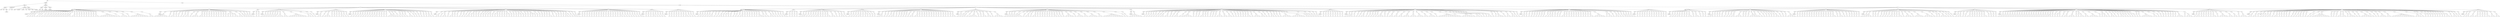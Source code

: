 digraph Tree {
	"t0" [label = "TEI"];
	"t1" [label = "teiHeader"];
	"t2" [label = "fileDesc"];
	"t3" [label = "titleStmt"];
	"t4" [label = "title"];
	"t5" [label = "title"];
	"t6" [label = "author"];
	"t7" [label = "surname"];
	"t8" [label = "publicationStmt"];
	"t9" [label = "p"];
	"t10" [label = "idno"];
	"t11" [label = "sourceDesc"];
	"t12" [label = "genre"];
	"t13" [label = "inspiration"];
	"t14" [label = "structure"];
	"t15" [label = "type"];
	"t16" [label = "periode"];
	"t17" [label = "taille"];
	"t18" [label = "permalien"];
	"t19" [label = "edStmt"];
	"t20" [label = "profileDesc"];
	"t21" [label = "creation"];
	"t22" [label = "date"];
	"t23" [label = "date"];
	"t24" [label = "langUsage"];
	"t25" [label = "language"];
	"t26" [label = "textClass"];
	"t27" [label = "keywords"];
	"t28" [label = "term"];
	"t29" [label = "text"];
	"t30" [label = "body"];
	"t31" [label = "div1"];
	"t32" [label = "head"];
	"t33" [label = "div2"];
	"t34" [label = "head"];
	"t35" [label = "listPerson"];
	"t36" [label = "sp"];
	"t37" [label = "p"];
	"t38" [label = "s"];
	"t39" [label = "sp"];
	"t40" [label = "p"];
	"t41" [label = "s"];
	"t42" [label = "sp"];
	"t43" [label = "p"];
	"t44" [label = "s"];
	"t45" [label = "s"];
	"t46" [label = "sp"];
	"t47" [label = "p"];
	"t48" [label = "s"];
	"t49" [label = "sp"];
	"t50" [label = "p"];
	"t51" [label = "s"];
	"t52" [label = "sp"];
	"t53" [label = "p"];
	"t54" [label = "s"];
	"t55" [label = "sp"];
	"t56" [label = "p"];
	"t57" [label = "s"];
	"t58" [label = "sp"];
	"t59" [label = "p"];
	"t60" [label = "s"];
	"t61" [label = "sp"];
	"t62" [label = "p"];
	"t63" [label = "s"];
	"t64" [label = "sp"];
	"t65" [label = "p"];
	"t66" [label = "s"];
	"t67" [label = "sp"];
	"t68" [label = "p"];
	"t69" [label = "s"];
	"t70" [label = "sp"];
	"t71" [label = "p"];
	"t72" [label = "s"];
	"t73" [label = "sp"];
	"t74" [label = "p"];
	"t75" [label = "s"];
	"t76" [label = "sp"];
	"t77" [label = "p"];
	"t78" [label = "s"];
	"t79" [label = "sp"];
	"t80" [label = "p"];
	"t81" [label = "s"];
	"t82" [label = "sp"];
	"t83" [label = "p"];
	"t84" [label = "s"];
	"t85" [label = "s"];
	"t86" [label = "s"];
	"t87" [label = "sp"];
	"t88" [label = "p"];
	"t89" [label = "s"];
	"t90" [label = "s"];
	"t91" [label = "sp"];
	"t92" [label = "p"];
	"t93" [label = "s"];
	"t94" [label = "sp"];
	"t95" [label = "p"];
	"t96" [label = "s"];
	"t97" [label = "sp"];
	"t98" [label = "p"];
	"t99" [label = "s"];
	"t100" [label = "sp"];
	"t101" [label = "p"];
	"t102" [label = "s"];
	"t103" [label = "sp"];
	"t104" [label = "p"];
	"t105" [label = "s"];
	"t106" [label = "sp"];
	"t107" [label = "p"];
	"t108" [label = "s"];
	"t109" [label = "sp"];
	"t110" [label = "p"];
	"t111" [label = "s"];
	"t112" [label = "sp"];
	"t113" [label = "p"];
	"t114" [label = "s"];
	"t115" [label = "sp"];
	"t116" [label = "p"];
	"t117" [label = "s"];
	"t118" [label = "s"];
	"t119" [label = "sp"];
	"t120" [label = "p"];
	"t121" [label = "s"];
	"t122" [label = "s"];
	"t123" [label = "s"];
	"t124" [label = "s"];
	"t125" [label = "s"];
	"t126" [label = "s"];
	"t127" [label = "s"];
	"t128" [label = "s"];
	"t129" [label = "sp"];
	"t130" [label = "p"];
	"t131" [label = "s"];
	"t132" [label = "sp"];
	"t133" [label = "p"];
	"t134" [label = "s"];
	"t135" [label = "s"];
	"t136" [label = "s"];
	"t137" [label = "sp"];
	"t138" [label = "p"];
	"t139" [label = "s"];
	"t140" [label = "sp"];
	"t141" [label = "p"];
	"t142" [label = "s"];
	"t143" [label = "s"];
	"t144" [label = "s"];
	"t145" [label = "s"];
	"t146" [label = "s"];
	"t147" [label = "s"];
	"t148" [label = "s"];
	"t149" [label = "s"];
	"t150" [label = "sp"];
	"t151" [label = "p"];
	"t152" [label = "s"];
	"t153" [label = "s"];
	"t154" [label = "div2"];
	"t155" [label = "head"];
	"t156" [label = "listPerson"];
	"t157" [label = "sp"];
	"t158" [label = "p"];
	"t159" [label = "s"];
	"t160" [label = "s"];
	"t161" [label = "s"];
	"t162" [label = "s"];
	"t163" [label = "s"];
	"t164" [label = "s"];
	"t165" [label = "sp"];
	"t166" [label = "p"];
	"t167" [label = "s"];
	"t168" [label = "sp"];
	"t169" [label = "p"];
	"t170" [label = "s"];
	"t171" [label = "s"];
	"t172" [label = "sp"];
	"t173" [label = "p"];
	"t174" [label = "s"];
	"t175" [label = "sp"];
	"t176" [label = "p"];
	"t177" [label = "s"];
	"t178" [label = "sp"];
	"t179" [label = "p"];
	"t180" [label = "s"];
	"t181" [label = "sp"];
	"t182" [label = "p"];
	"t183" [label = "s"];
	"t184" [label = "sp"];
	"t185" [label = "p"];
	"t186" [label = "s"];
	"t187" [label = "s"];
	"t188" [label = "sp"];
	"t189" [label = "p"];
	"t190" [label = "s"];
	"t191" [label = "sp"];
	"t192" [label = "p"];
	"t193" [label = "s"];
	"t194" [label = "s"];
	"t195" [label = "s"];
	"t196" [label = "sp"];
	"t197" [label = "p"];
	"t198" [label = "s"];
	"t199" [label = "s"];
	"t200" [label = "sp"];
	"t201" [label = "p"];
	"t202" [label = "s"];
	"t203" [label = "sp"];
	"t204" [label = "p"];
	"t205" [label = "s"];
	"t206" [label = "sp"];
	"t207" [label = "p"];
	"t208" [label = "s"];
	"t209" [label = "sp"];
	"t210" [label = "p"];
	"t211" [label = "s"];
	"t212" [label = "sp"];
	"t213" [label = "p"];
	"t214" [label = "s"];
	"t215" [label = "sp"];
	"t216" [label = "p"];
	"t217" [label = "s"];
	"t218" [label = "sp"];
	"t219" [label = "p"];
	"t220" [label = "s"];
	"t221" [label = "sp"];
	"t222" [label = "p"];
	"t223" [label = "s"];
	"t224" [label = "sp"];
	"t225" [label = "p"];
	"t226" [label = "s"];
	"t227" [label = "sp"];
	"t228" [label = "p"];
	"t229" [label = "s"];
	"t230" [label = "sp"];
	"t231" [label = "p"];
	"t232" [label = "s"];
	"t233" [label = "p"];
	"t234" [label = "s"];
	"t235" [label = "p"];
	"t236" [label = "s"];
	"t237" [label = "p"];
	"t238" [label = "s"];
	"t239" [label = "s"];
	"t240" [label = "sp"];
	"t241" [label = "p"];
	"t242" [label = "s"];
	"t243" [label = "s"];
	"t244" [label = "sp"];
	"t245" [label = "p"];
	"t246" [label = "s"];
	"t247" [label = "s"];
	"t248" [label = "sp"];
	"t249" [label = "p"];
	"t250" [label = "s"];
	"t251" [label = "sp"];
	"t252" [label = "p"];
	"t253" [label = "s"];
	"t254" [label = "sp"];
	"t255" [label = "p"];
	"t256" [label = "s"];
	"t257" [label = "div2"];
	"t258" [label = "head"];
	"t259" [label = "listPerson"];
	"t260" [label = "sp"];
	"t261" [label = "p"];
	"t262" [label = "s"];
	"t263" [label = "sp"];
	"t264" [label = "p"];
	"t265" [label = "s"];
	"t266" [label = "div2"];
	"t267" [label = "head"];
	"t268" [label = "listPerson"];
	"t269" [label = "sp"];
	"t270" [label = "p"];
	"t271" [label = "s"];
	"t272" [label = "sp"];
	"t273" [label = "p"];
	"t274" [label = "s"];
	"t275" [label = "sp"];
	"t276" [label = "p"];
	"t277" [label = "s"];
	"t278" [label = "sp"];
	"t279" [label = "p"];
	"t280" [label = "s"];
	"t281" [label = "sp"];
	"t282" [label = "p"];
	"t283" [label = "s"];
	"t284" [label = "sp"];
	"t285" [label = "p"];
	"t286" [label = "s"];
	"t287" [label = "s"];
	"t288" [label = "sp"];
	"t289" [label = "p"];
	"t290" [label = "s"];
	"t291" [label = "s"];
	"t292" [label = "s"];
	"t293" [label = "sp"];
	"t294" [label = "p"];
	"t295" [label = "s"];
	"t296" [label = "s"];
	"t297" [label = "sp"];
	"t298" [label = "p"];
	"t299" [label = "s"];
	"t300" [label = "s"];
	"t301" [label = "s"];
	"t302" [label = "s"];
	"t303" [label = "s"];
	"t304" [label = "s"];
	"t305" [label = "s"];
	"t306" [label = "s"];
	"t307" [label = "sp"];
	"t308" [label = "p"];
	"t309" [label = "s"];
	"t310" [label = "s"];
	"t311" [label = "sp"];
	"t312" [label = "p"];
	"t313" [label = "s"];
	"t314" [label = "sp"];
	"t315" [label = "p"];
	"t316" [label = "s"];
	"t317" [label = "div2"];
	"t318" [label = "head"];
	"t319" [label = "listPerson"];
	"t320" [label = "sp"];
	"t321" [label = "p"];
	"t322" [label = "s"];
	"t323" [label = "s"];
	"t324" [label = "sp"];
	"t325" [label = "p"];
	"t326" [label = "s"];
	"t327" [label = "sp"];
	"t328" [label = "p"];
	"t329" [label = "s"];
	"t330" [label = "s"];
	"t331" [label = "s"];
	"t332" [label = "sp"];
	"t333" [label = "p"];
	"t334" [label = "s"];
	"t335" [label = "sp"];
	"t336" [label = "p"];
	"t337" [label = "s"];
	"t338" [label = "sp"];
	"t339" [label = "p"];
	"t340" [label = "s"];
	"t341" [label = "sp"];
	"t342" [label = "p"];
	"t343" [label = "s"];
	"t344" [label = "sp"];
	"t345" [label = "p"];
	"t346" [label = "s"];
	"t347" [label = "s"];
	"t348" [label = "sp"];
	"t349" [label = "p"];
	"t350" [label = "s"];
	"t351" [label = "sp"];
	"t352" [label = "p"];
	"t353" [label = "s"];
	"t354" [label = "div2"];
	"t355" [label = "head"];
	"t356" [label = "listPerson"];
	"t357" [label = "sp"];
	"t358" [label = "p"];
	"t359" [label = "s"];
	"t360" [label = "sp"];
	"t361" [label = "p"];
	"t362" [label = "s"];
	"t363" [label = "sp"];
	"t364" [label = "p"];
	"t365" [label = "s"];
	"t366" [label = "sp"];
	"t367" [label = "p"];
	"t368" [label = "s"];
	"t369" [label = "sp"];
	"t370" [label = "p"];
	"t371" [label = "s"];
	"t372" [label = "sp"];
	"t373" [label = "p"];
	"t374" [label = "s"];
	"t375" [label = "sp"];
	"t376" [label = "p"];
	"t377" [label = "s"];
	"t378" [label = "sp"];
	"t379" [label = "p"];
	"t380" [label = "s"];
	"t381" [label = "sp"];
	"t382" [label = "p"];
	"t383" [label = "s"];
	"t384" [label = "sp"];
	"t385" [label = "p"];
	"t386" [label = "s"];
	"t387" [label = "sp"];
	"t388" [label = "p"];
	"t389" [label = "s"];
	"t390" [label = "s"];
	"t391" [label = "sp"];
	"t392" [label = "p"];
	"t393" [label = "s"];
	"t394" [label = "sp"];
	"t395" [label = "p"];
	"t396" [label = "s"];
	"t397" [label = "sp"];
	"t398" [label = "p"];
	"t399" [label = "s"];
	"t400" [label = "sp"];
	"t401" [label = "p"];
	"t402" [label = "s"];
	"t403" [label = "sp"];
	"t404" [label = "p"];
	"t405" [label = "s"];
	"t406" [label = "s"];
	"t407" [label = "s"];
	"t408" [label = "s"];
	"t409" [label = "sp"];
	"t410" [label = "p"];
	"t411" [label = "s"];
	"t412" [label = "sp"];
	"t413" [label = "p"];
	"t414" [label = "s"];
	"t415" [label = "sp"];
	"t416" [label = "p"];
	"t417" [label = "s"];
	"t418" [label = "sp"];
	"t419" [label = "p"];
	"t420" [label = "s"];
	"t421" [label = "sp"];
	"t422" [label = "p"];
	"t423" [label = "s"];
	"t424" [label = "sp"];
	"t425" [label = "p"];
	"t426" [label = "s"];
	"t427" [label = "s"];
	"t428" [label = "sp"];
	"t429" [label = "p"];
	"t430" [label = "s"];
	"t431" [label = "sp"];
	"t432" [label = "p"];
	"t433" [label = "s"];
	"t434" [label = "sp"];
	"t435" [label = "p"];
	"t436" [label = "s"];
	"t437" [label = "sp"];
	"t438" [label = "p"];
	"t439" [label = "s"];
	"t440" [label = "sp"];
	"t441" [label = "p"];
	"t442" [label = "s"];
	"t443" [label = "sp"];
	"t444" [label = "p"];
	"t445" [label = "s"];
	"t446" [label = "sp"];
	"t447" [label = "p"];
	"t448" [label = "s"];
	"t449" [label = "s"];
	"t450" [label = "sp"];
	"t451" [label = "p"];
	"t452" [label = "s"];
	"t453" [label = "div2"];
	"t454" [label = "head"];
	"t455" [label = "listPerson"];
	"t456" [label = "sp"];
	"t457" [label = "p"];
	"t458" [label = "s"];
	"t459" [label = "s"];
	"t460" [label = "sp"];
	"t461" [label = "p"];
	"t462" [label = "s"];
	"t463" [label = "p"];
	"t464" [label = "s"];
	"t465" [label = "s"];
	"t466" [label = "sp"];
	"t467" [label = "p"];
	"t468" [label = "s"];
	"t469" [label = "sp"];
	"t470" [label = "p"];
	"t471" [label = "s"];
	"t472" [label = "s"];
	"t473" [label = "sp"];
	"t474" [label = "p"];
	"t475" [label = "s"];
	"t476" [label = "sp"];
	"t477" [label = "p"];
	"t478" [label = "s"];
	"t479" [label = "sp"];
	"t480" [label = "p"];
	"t481" [label = "s"];
	"t482" [label = "sp"];
	"t483" [label = "p"];
	"t484" [label = "s"];
	"t485" [label = "sp"];
	"t486" [label = "p"];
	"t487" [label = "s"];
	"t488" [label = "sp"];
	"t489" [label = "p"];
	"t490" [label = "s"];
	"t491" [label = "s"];
	"t492" [label = "sp"];
	"t493" [label = "p"];
	"t494" [label = "s"];
	"t495" [label = "p"];
	"t496" [label = "s"];
	"t497" [label = "sp"];
	"t498" [label = "p"];
	"t499" [label = "s"];
	"t500" [label = "sp"];
	"t501" [label = "p"];
	"t502" [label = "s"];
	"t503" [label = "sp"];
	"t504" [label = "p"];
	"t505" [label = "s"];
	"t506" [label = "sp"];
	"t507" [label = "p"];
	"t508" [label = "s"];
	"t509" [label = "sp"];
	"t510" [label = "p"];
	"t511" [label = "s"];
	"t512" [label = "sp"];
	"t513" [label = "p"];
	"t514" [label = "s"];
	"t515" [label = "p"];
	"t516" [label = "s"];
	"t517" [label = "sp"];
	"t518" [label = "p"];
	"t519" [label = "s"];
	"t520" [label = "sp"];
	"t521" [label = "p"];
	"t522" [label = "s"];
	"t523" [label = "p"];
	"t524" [label = "s"];
	"t525" [label = "sp"];
	"t526" [label = "p"];
	"t527" [label = "s"];
	"t528" [label = "sp"];
	"t529" [label = "p"];
	"t530" [label = "s"];
	"t531" [label = "sp"];
	"t532" [label = "p"];
	"t533" [label = "s"];
	"t534" [label = "sp"];
	"t535" [label = "p"];
	"t536" [label = "s"];
	"t537" [label = "p"];
	"t538" [label = "s"];
	"t539" [label = "sp"];
	"t540" [label = "p"];
	"t541" [label = "s"];
	"t542" [label = "sp"];
	"t543" [label = "p"];
	"t544" [label = "s"];
	"t545" [label = "sp"];
	"t546" [label = "p"];
	"t547" [label = "s"];
	"t548" [label = "sp"];
	"t549" [label = "p"];
	"t550" [label = "s"];
	"t551" [label = "p"];
	"t552" [label = "s"];
	"t553" [label = "sp"];
	"t554" [label = "p"];
	"t555" [label = "s"];
	"t556" [label = "sp"];
	"t557" [label = "p"];
	"t558" [label = "s"];
	"t559" [label = "sp"];
	"t560" [label = "p"];
	"t561" [label = "s"];
	"t562" [label = "sp"];
	"t563" [label = "p"];
	"t564" [label = "s"];
	"t565" [label = "p"];
	"t566" [label = "s"];
	"t567" [label = "p"];
	"t568" [label = "s"];
	"t569" [label = "sp"];
	"t570" [label = "p"];
	"t571" [label = "s"];
	"t572" [label = "sp"];
	"t573" [label = "p"];
	"t574" [label = "s"];
	"t575" [label = "sp"];
	"t576" [label = "p"];
	"t577" [label = "s"];
	"t578" [label = "sp"];
	"t579" [label = "p"];
	"t580" [label = "s"];
	"t581" [label = "sp"];
	"t582" [label = "p"];
	"t583" [label = "s"];
	"t584" [label = "sp"];
	"t585" [label = "p"];
	"t586" [label = "s"];
	"t587" [label = "s"];
	"t588" [label = "sp"];
	"t589" [label = "p"];
	"t590" [label = "s"];
	"t591" [label = "sp"];
	"t592" [label = "p"];
	"t593" [label = "s"];
	"t594" [label = "sp"];
	"t595" [label = "p"];
	"t596" [label = "s"];
	"t597" [label = "sp"];
	"t598" [label = "p"];
	"t599" [label = "s"];
	"t600" [label = "sp"];
	"t601" [label = "p"];
	"t602" [label = "s"];
	"t603" [label = "sp"];
	"t604" [label = "p"];
	"t605" [label = "s"];
	"t606" [label = "s"];
	"t607" [label = "p"];
	"t608" [label = "s"];
	"t609" [label = "sp"];
	"t610" [label = "p"];
	"t611" [label = "s"];
	"t612" [label = "sp"];
	"t613" [label = "p"];
	"t614" [label = "s"];
	"t615" [label = "s"];
	"t616" [label = "sp"];
	"t617" [label = "p"];
	"t618" [label = "s"];
	"t619" [label = "div2"];
	"t620" [label = "head"];
	"t621" [label = "listPerson"];
	"t622" [label = "sp"];
	"t623" [label = "p"];
	"t624" [label = "s"];
	"t625" [label = "sp"];
	"t626" [label = "p"];
	"t627" [label = "s"];
	"t628" [label = "sp"];
	"t629" [label = "p"];
	"t630" [label = "s"];
	"t631" [label = "sp"];
	"t632" [label = "p"];
	"t633" [label = "s"];
	"t634" [label = "sp"];
	"t635" [label = "p"];
	"t636" [label = "s"];
	"t637" [label = "sp"];
	"t638" [label = "p"];
	"t639" [label = "s"];
	"t640" [label = "sp"];
	"t641" [label = "p"];
	"t642" [label = "s"];
	"t643" [label = "sp"];
	"t644" [label = "p"];
	"t645" [label = "s"];
	"t646" [label = "sp"];
	"t647" [label = "p"];
	"t648" [label = "s"];
	"t649" [label = "sp"];
	"t650" [label = "p"];
	"t651" [label = "s"];
	"t652" [label = "sp"];
	"t653" [label = "p"];
	"t654" [label = "s"];
	"t655" [label = "sp"];
	"t656" [label = "p"];
	"t657" [label = "s"];
	"t658" [label = "sp"];
	"t659" [label = "p"];
	"t660" [label = "s"];
	"t661" [label = "sp"];
	"t662" [label = "p"];
	"t663" [label = "s"];
	"t664" [label = "sp"];
	"t665" [label = "p"];
	"t666" [label = "s"];
	"t667" [label = "sp"];
	"t668" [label = "p"];
	"t669" [label = "s"];
	"t670" [label = "sp"];
	"t671" [label = "p"];
	"t672" [label = "s"];
	"t673" [label = "s"];
	"t674" [label = "sp"];
	"t675" [label = "p"];
	"t676" [label = "s"];
	"t677" [label = "sp"];
	"t678" [label = "p"];
	"t679" [label = "s"];
	"t680" [label = "sp"];
	"t681" [label = "p"];
	"t682" [label = "s"];
	"t683" [label = "sp"];
	"t684" [label = "p"];
	"t685" [label = "s"];
	"t686" [label = "sp"];
	"t687" [label = "p"];
	"t688" [label = "s"];
	"t689" [label = "sp"];
	"t690" [label = "p"];
	"t691" [label = "s"];
	"t692" [label = "sp"];
	"t693" [label = "p"];
	"t694" [label = "s"];
	"t695" [label = "sp"];
	"t696" [label = "p"];
	"t697" [label = "s"];
	"t698" [label = "s"];
	"t699" [label = "div2"];
	"t700" [label = "head"];
	"t701" [label = "listPerson"];
	"t702" [label = "sp"];
	"t703" [label = "p"];
	"t704" [label = "s"];
	"t705" [label = "sp"];
	"t706" [label = "p"];
	"t707" [label = "s"];
	"t708" [label = "sp"];
	"t709" [label = "p"];
	"t710" [label = "s"];
	"t711" [label = "sp"];
	"t712" [label = "p"];
	"t713" [label = "s"];
	"t714" [label = "s"];
	"t715" [label = "sp"];
	"t716" [label = "p"];
	"t717" [label = "s"];
	"t718" [label = "sp"];
	"t719" [label = "p"];
	"t720" [label = "s"];
	"t721" [label = "sp"];
	"t722" [label = "p"];
	"t723" [label = "s"];
	"t724" [label = "sp"];
	"t725" [label = "p"];
	"t726" [label = "s"];
	"t727" [label = "div2"];
	"t728" [label = "head"];
	"t729" [label = "listPerson"];
	"t730" [label = "sp"];
	"t731" [label = "p"];
	"t732" [label = "s"];
	"t733" [label = "sp"];
	"t734" [label = "p"];
	"t735" [label = "s"];
	"t736" [label = "sp"];
	"t737" [label = "p"];
	"t738" [label = "s"];
	"t739" [label = "sp"];
	"t740" [label = "p"];
	"t741" [label = "s"];
	"t742" [label = "sp"];
	"t743" [label = "p"];
	"t744" [label = "s"];
	"t745" [label = "sp"];
	"t746" [label = "p"];
	"t747" [label = "s"];
	"t748" [label = "sp"];
	"t749" [label = "p"];
	"t750" [label = "s"];
	"t751" [label = "sp"];
	"t752" [label = "p"];
	"t753" [label = "s"];
	"t754" [label = "s"];
	"t755" [label = "sp"];
	"t756" [label = "p"];
	"t757" [label = "s"];
	"t758" [label = "sp"];
	"t759" [label = "p"];
	"t760" [label = "s"];
	"t761" [label = "sp"];
	"t762" [label = "p"];
	"t763" [label = "s"];
	"t764" [label = "div1"];
	"t765" [label = "head"];
	"t766" [label = "div2"];
	"t767" [label = "head"];
	"t768" [label = "listPerson"];
	"t769" [label = "sp"];
	"t770" [label = "p"];
	"t771" [label = "s"];
	"t772" [label = "sp"];
	"t773" [label = "p"];
	"t774" [label = "s"];
	"t775" [label = "sp"];
	"t776" [label = "p"];
	"t777" [label = "s"];
	"t778" [label = "sp"];
	"t779" [label = "p"];
	"t780" [label = "s"];
	"t781" [label = "sp"];
	"t782" [label = "p"];
	"t783" [label = "s"];
	"t784" [label = "sp"];
	"t785" [label = "p"];
	"t786" [label = "s"];
	"t787" [label = "s"];
	"t788" [label = "sp"];
	"t789" [label = "p"];
	"t790" [label = "s"];
	"t791" [label = "sp"];
	"t792" [label = "p"];
	"t793" [label = "s"];
	"t794" [label = "sp"];
	"t795" [label = "p"];
	"t796" [label = "s"];
	"t797" [label = "s"];
	"t798" [label = "sp"];
	"t799" [label = "p"];
	"t800" [label = "s"];
	"t801" [label = "sp"];
	"t802" [label = "p"];
	"t803" [label = "s"];
	"t804" [label = "p"];
	"t805" [label = "s"];
	"t806" [label = "sp"];
	"t807" [label = "p"];
	"t808" [label = "s"];
	"t809" [label = "sp"];
	"t810" [label = "p"];
	"t811" [label = "s"];
	"t812" [label = "sp"];
	"t813" [label = "p"];
	"t814" [label = "s"];
	"t815" [label = "sp"];
	"t816" [label = "p"];
	"t817" [label = "s"];
	"t818" [label = "sp"];
	"t819" [label = "p"];
	"t820" [label = "s"];
	"t821" [label = "s"];
	"t822" [label = "sp"];
	"t823" [label = "p"];
	"t824" [label = "s"];
	"t825" [label = "sp"];
	"t826" [label = "p"];
	"t827" [label = "s"];
	"t828" [label = "sp"];
	"t829" [label = "p"];
	"t830" [label = "s"];
	"t831" [label = "sp"];
	"t832" [label = "p"];
	"t833" [label = "s"];
	"t834" [label = "sp"];
	"t835" [label = "p"];
	"t836" [label = "s"];
	"t837" [label = "sp"];
	"t838" [label = "p"];
	"t839" [label = "s"];
	"t840" [label = "sp"];
	"t841" [label = "p"];
	"t842" [label = "s"];
	"t843" [label = "s"];
	"t844" [label = "s"];
	"t845" [label = "sp"];
	"t846" [label = "p"];
	"t847" [label = "s"];
	"t848" [label = "sp"];
	"t849" [label = "p"];
	"t850" [label = "s"];
	"t851" [label = "sp"];
	"t852" [label = "p"];
	"t853" [label = "s"];
	"t854" [label = "s"];
	"t855" [label = "sp"];
	"t856" [label = "p"];
	"t857" [label = "s"];
	"t858" [label = "sp"];
	"t859" [label = "p"];
	"t860" [label = "s"];
	"t861" [label = "sp"];
	"t862" [label = "p"];
	"t863" [label = "s"];
	"t864" [label = "sp"];
	"t865" [label = "p"];
	"t866" [label = "s"];
	"t867" [label = "sp"];
	"t868" [label = "p"];
	"t869" [label = "s"];
	"t870" [label = "s"];
	"t871" [label = "div2"];
	"t872" [label = "head"];
	"t873" [label = "listPerson"];
	"t874" [label = "sp"];
	"t875" [label = "p"];
	"t876" [label = "s"];
	"t877" [label = "sp"];
	"t878" [label = "p"];
	"t879" [label = "s"];
	"t880" [label = "sp"];
	"t881" [label = "p"];
	"t882" [label = "s"];
	"t883" [label = "sp"];
	"t884" [label = "p"];
	"t885" [label = "s"];
	"t886" [label = "div2"];
	"t887" [label = "head"];
	"t888" [label = "listPerson"];
	"t889" [label = "sp"];
	"t890" [label = "p"];
	"t891" [label = "s"];
	"t892" [label = "sp"];
	"t893" [label = "p"];
	"t894" [label = "s"];
	"t895" [label = "s"];
	"t896" [label = "sp"];
	"t897" [label = "p"];
	"t898" [label = "s"];
	"t899" [label = "sp"];
	"t900" [label = "p"];
	"t901" [label = "s"];
	"t902" [label = "sp"];
	"t903" [label = "p"];
	"t904" [label = "s"];
	"t905" [label = "sp"];
	"t906" [label = "p"];
	"t907" [label = "s"];
	"t908" [label = "sp"];
	"t909" [label = "p"];
	"t910" [label = "s"];
	"t911" [label = "s"];
	"t912" [label = "sp"];
	"t913" [label = "p"];
	"t914" [label = "s"];
	"t915" [label = "sp"];
	"t916" [label = "p"];
	"t917" [label = "s"];
	"t918" [label = "sp"];
	"t919" [label = "p"];
	"t920" [label = "s"];
	"t921" [label = "sp"];
	"t922" [label = "p"];
	"t923" [label = "s"];
	"t924" [label = "s"];
	"t925" [label = "sp"];
	"t926" [label = "p"];
	"t927" [label = "s"];
	"t928" [label = "s"];
	"t929" [label = "sp"];
	"t930" [label = "p"];
	"t931" [label = "s"];
	"t932" [label = "sp"];
	"t933" [label = "p"];
	"t934" [label = "s"];
	"t935" [label = "sp"];
	"t936" [label = "p"];
	"t937" [label = "s"];
	"t938" [label = "s"];
	"t939" [label = "sp"];
	"t940" [label = "p"];
	"t941" [label = "s"];
	"t942" [label = "div2"];
	"t943" [label = "head"];
	"t944" [label = "listPerson"];
	"t945" [label = "sp"];
	"t946" [label = "p"];
	"t947" [label = "s"];
	"t948" [label = "sp"];
	"t949" [label = "p"];
	"t950" [label = "s"];
	"t951" [label = "sp"];
	"t952" [label = "p"];
	"t953" [label = "s"];
	"t954" [label = "sp"];
	"t955" [label = "p"];
	"t956" [label = "s"];
	"t957" [label = "sp"];
	"t958" [label = "p"];
	"t959" [label = "s"];
	"t960" [label = "s"];
	"t961" [label = "sp"];
	"t962" [label = "p"];
	"t963" [label = "s"];
	"t964" [label = "sp"];
	"t965" [label = "p"];
	"t966" [label = "s"];
	"t967" [label = "p"];
	"t968" [label = "s"];
	"t969" [label = "sp"];
	"t970" [label = "p"];
	"t971" [label = "s"];
	"t972" [label = "sp"];
	"t973" [label = "p"];
	"t974" [label = "s"];
	"t975" [label = "sp"];
	"t976" [label = "p"];
	"t977" [label = "s"];
	"t978" [label = "div2"];
	"t979" [label = "head"];
	"t980" [label = "listPerson"];
	"t981" [label = "sp"];
	"t982" [label = "p"];
	"t983" [label = "s"];
	"t984" [label = "s"];
	"t985" [label = "s"];
	"t986" [label = "sp"];
	"t987" [label = "p"];
	"t988" [label = "s"];
	"t989" [label = "sp"];
	"t990" [label = "p"];
	"t991" [label = "s"];
	"t992" [label = "sp"];
	"t993" [label = "p"];
	"t994" [label = "s"];
	"t995" [label = "sp"];
	"t996" [label = "p"];
	"t997" [label = "s"];
	"t998" [label = "s"];
	"t999" [label = "sp"];
	"t1000" [label = "p"];
	"t1001" [label = "s"];
	"t1002" [label = "sp"];
	"t1003" [label = "p"];
	"t1004" [label = "s"];
	"t1005" [label = "sp"];
	"t1006" [label = "p"];
	"t1007" [label = "s"];
	"t1008" [label = "sp"];
	"t1009" [label = "p"];
	"t1010" [label = "s"];
	"t1011" [label = "sp"];
	"t1012" [label = "p"];
	"t1013" [label = "s"];
	"t1014" [label = "sp"];
	"t1015" [label = "p"];
	"t1016" [label = "s"];
	"t1017" [label = "sp"];
	"t1018" [label = "p"];
	"t1019" [label = "s"];
	"t1020" [label = "s"];
	"t1021" [label = "sp"];
	"t1022" [label = "p"];
	"t1023" [label = "s"];
	"t1024" [label = "s"];
	"t1025" [label = "sp"];
	"t1026" [label = "p"];
	"t1027" [label = "s"];
	"t1028" [label = "sp"];
	"t1029" [label = "p"];
	"t1030" [label = "s"];
	"t1031" [label = "sp"];
	"t1032" [label = "p"];
	"t1033" [label = "s"];
	"t1034" [label = "sp"];
	"t1035" [label = "p"];
	"t1036" [label = "s"];
	"t1037" [label = "sp"];
	"t1038" [label = "p"];
	"t1039" [label = "s"];
	"t1040" [label = "sp"];
	"t1041" [label = "p"];
	"t1042" [label = "s"];
	"t1043" [label = "sp"];
	"t1044" [label = "p"];
	"t1045" [label = "s"];
	"t1046" [label = "sp"];
	"t1047" [label = "p"];
	"t1048" [label = "s"];
	"t1049" [label = "sp"];
	"t1050" [label = "p"];
	"t1051" [label = "s"];
	"t1052" [label = "sp"];
	"t1053" [label = "p"];
	"t1054" [label = "s"];
	"t1055" [label = "sp"];
	"t1056" [label = "p"];
	"t1057" [label = "s"];
	"t1058" [label = "sp"];
	"t1059" [label = "p"];
	"t1060" [label = "s"];
	"t1061" [label = "sp"];
	"t1062" [label = "p"];
	"t1063" [label = "s"];
	"t1064" [label = "sp"];
	"t1065" [label = "p"];
	"t1066" [label = "s"];
	"t1067" [label = "sp"];
	"t1068" [label = "p"];
	"t1069" [label = "s"];
	"t1070" [label = "s"];
	"t1071" [label = "div2"];
	"t1072" [label = "head"];
	"t1073" [label = "listPerson"];
	"t1074" [label = "sp"];
	"t1075" [label = "p"];
	"t1076" [label = "s"];
	"t1077" [label = "sp"];
	"t1078" [label = "p"];
	"t1079" [label = "s"];
	"t1080" [label = "sp"];
	"t1081" [label = "p"];
	"t1082" [label = "s"];
	"t1083" [label = "s"];
	"t1084" [label = "sp"];
	"t1085" [label = "p"];
	"t1086" [label = "s"];
	"t1087" [label = "sp"];
	"t1088" [label = "p"];
	"t1089" [label = "s"];
	"t1090" [label = "s"];
	"t1091" [label = "s"];
	"t1092" [label = "s"];
	"t1093" [label = "sp"];
	"t1094" [label = "p"];
	"t1095" [label = "s"];
	"t1096" [label = "sp"];
	"t1097" [label = "p"];
	"t1098" [label = "s"];
	"t1099" [label = "sp"];
	"t1100" [label = "p"];
	"t1101" [label = "s"];
	"t1102" [label = "s"];
	"t1103" [label = "sp"];
	"t1104" [label = "p"];
	"t1105" [label = "s"];
	"t1106" [label = "s"];
	"t1107" [label = "sp"];
	"t1108" [label = "p"];
	"t1109" [label = "s"];
	"t1110" [label = "sp"];
	"t1111" [label = "p"];
	"t1112" [label = "s"];
	"t1113" [label = "s"];
	"t1114" [label = "s"];
	"t1115" [label = "s"];
	"t1116" [label = "div2"];
	"t1117" [label = "head"];
	"t1118" [label = "listPerson"];
	"t1119" [label = "sp"];
	"t1120" [label = "p"];
	"t1121" [label = "s"];
	"t1122" [label = "sp"];
	"t1123" [label = "p"];
	"t1124" [label = "s"];
	"t1125" [label = "sp"];
	"t1126" [label = "p"];
	"t1127" [label = "s"];
	"t1128" [label = "sp"];
	"t1129" [label = "p"];
	"t1130" [label = "s"];
	"t1131" [label = "sp"];
	"t1132" [label = "p"];
	"t1133" [label = "s"];
	"t1134" [label = "s"];
	"t1135" [label = "s"];
	"t1136" [label = "s"];
	"t1137" [label = "sp"];
	"t1138" [label = "p"];
	"t1139" [label = "s"];
	"t1140" [label = "sp"];
	"t1141" [label = "p"];
	"t1142" [label = "s"];
	"t1143" [label = "s"];
	"t1144" [label = "sp"];
	"t1145" [label = "p"];
	"t1146" [label = "s"];
	"t1147" [label = "sp"];
	"t1148" [label = "p"];
	"t1149" [label = "s"];
	"t1150" [label = "s"];
	"t1151" [label = "sp"];
	"t1152" [label = "p"];
	"t1153" [label = "s"];
	"t1154" [label = "sp"];
	"t1155" [label = "p"];
	"t1156" [label = "s"];
	"t1157" [label = "sp"];
	"t1158" [label = "p"];
	"t1159" [label = "s"];
	"t1160" [label = "sp"];
	"t1161" [label = "p"];
	"t1162" [label = "s"];
	"t1163" [label = "sp"];
	"t1164" [label = "p"];
	"t1165" [label = "s"];
	"t1166" [label = "sp"];
	"t1167" [label = "p"];
	"t1168" [label = "s"];
	"t1169" [label = "sp"];
	"t1170" [label = "p"];
	"t1171" [label = "s"];
	"t1172" [label = "sp"];
	"t1173" [label = "p"];
	"t1174" [label = "s"];
	"t1175" [label = "s"];
	"t1176" [label = "sp"];
	"t1177" [label = "p"];
	"t1178" [label = "s"];
	"t1179" [label = "sp"];
	"t1180" [label = "p"];
	"t1181" [label = "s"];
	"t1182" [label = "sp"];
	"t1183" [label = "p"];
	"t1184" [label = "s"];
	"t1185" [label = "sp"];
	"t1186" [label = "p"];
	"t1187" [label = "s"];
	"t1188" [label = "s"];
	"t1189" [label = "s"];
	"t1190" [label = "s"];
	"t1191" [label = "sp"];
	"t1192" [label = "p"];
	"t1193" [label = "s"];
	"t1194" [label = "sp"];
	"t1195" [label = "p"];
	"t1196" [label = "s"];
	"t1197" [label = "s"];
	"t1198" [label = "s"];
	"t1199" [label = "sp"];
	"t1200" [label = "p"];
	"t1201" [label = "s"];
	"t1202" [label = "s"];
	"t1203" [label = "sp"];
	"t1204" [label = "p"];
	"t1205" [label = "s"];
	"t1206" [label = "s"];
	"t1207" [label = "s"];
	"t1208" [label = "s"];
	"t1209" [label = "sp"];
	"t1210" [label = "p"];
	"t1211" [label = "s"];
	"t1212" [label = "s"];
	"t1213" [label = "sp"];
	"t1214" [label = "p"];
	"t1215" [label = "s"];
	"t1216" [label = "s"];
	"t1217" [label = "s"];
	"t1218" [label = "s"];
	"t1219" [label = "s"];
	"t1220" [label = "s"];
	"t1221" [label = "s"];
	"t1222" [label = "s"];
	"t1223" [label = "s"];
	"t1224" [label = "sp"];
	"t1225" [label = "p"];
	"t1226" [label = "s"];
	"t1227" [label = "sp"];
	"t1228" [label = "p"];
	"t1229" [label = "s"];
	"t1230" [label = "div2"];
	"t1231" [label = "head"];
	"t1232" [label = "listPerson"];
	"t1233" [label = "sp"];
	"t1234" [label = "p"];
	"t1235" [label = "s"];
	"t1236" [label = "s"];
	"t1237" [label = "s"];
	"t1238" [label = "s"];
	"t1239" [label = "s"];
	"t1240" [label = "s"];
	"t1241" [label = "div2"];
	"t1242" [label = "head"];
	"t1243" [label = "listPerson"];
	"t1244" [label = "sp"];
	"t1245" [label = "p"];
	"t1246" [label = "s"];
	"t1247" [label = "sp"];
	"t1248" [label = "p"];
	"t1249" [label = "s"];
	"t1250" [label = "sp"];
	"t1251" [label = "p"];
	"t1252" [label = "s"];
	"t1253" [label = "sp"];
	"t1254" [label = "p"];
	"t1255" [label = "s"];
	"t1256" [label = "sp"];
	"t1257" [label = "p"];
	"t1258" [label = "s"];
	"t1259" [label = "sp"];
	"t1260" [label = "p"];
	"t1261" [label = "s"];
	"t1262" [label = "sp"];
	"t1263" [label = "p"];
	"t1264" [label = "s"];
	"t1265" [label = "sp"];
	"t1266" [label = "p"];
	"t1267" [label = "s"];
	"t1268" [label = "s"];
	"t1269" [label = "sp"];
	"t1270" [label = "p"];
	"t1271" [label = "s"];
	"t1272" [label = "s"];
	"t1273" [label = "sp"];
	"t1274" [label = "p"];
	"t1275" [label = "s"];
	"t1276" [label = "sp"];
	"t1277" [label = "p"];
	"t1278" [label = "s"];
	"t1279" [label = "sp"];
	"t1280" [label = "p"];
	"t1281" [label = "s"];
	"t1282" [label = "s"];
	"t1283" [label = "sp"];
	"t1284" [label = "p"];
	"t1285" [label = "s"];
	"t1286" [label = "sp"];
	"t1287" [label = "p"];
	"t1288" [label = "s"];
	"t1289" [label = "s"];
	"t1290" [label = "s"];
	"t1291" [label = "s"];
	"t1292" [label = "s"];
	"t1293" [label = "sp"];
	"t1294" [label = "p"];
	"t1295" [label = "s"];
	"t1296" [label = "sp"];
	"t1297" [label = "p"];
	"t1298" [label = "s"];
	"t1299" [label = "sp"];
	"t1300" [label = "p"];
	"t1301" [label = "s"];
	"t1302" [label = "sp"];
	"t1303" [label = "p"];
	"t1304" [label = "s"];
	"t1305" [label = "s"];
	"t1306" [label = "sp"];
	"t1307" [label = "p"];
	"t1308" [label = "s"];
	"t1309" [label = "sp"];
	"t1310" [label = "p"];
	"t1311" [label = "s"];
	"t1312" [label = "sp"];
	"t1313" [label = "p"];
	"t1314" [label = "s"];
	"t1315" [label = "sp"];
	"t1316" [label = "p"];
	"t1317" [label = "s"];
	"t1318" [label = "sp"];
	"t1319" [label = "p"];
	"t1320" [label = "s"];
	"t1321" [label = "sp"];
	"t1322" [label = "p"];
	"t1323" [label = "s"];
	"t1324" [label = "s"];
	"t1325" [label = "s"];
	"t1326" [label = "sp"];
	"t1327" [label = "p"];
	"t1328" [label = "s"];
	"t1329" [label = "s"];
	"t1330" [label = "sp"];
	"t1331" [label = "p"];
	"t1332" [label = "s"];
	"t1333" [label = "s"];
	"t1334" [label = "sp"];
	"t1335" [label = "p"];
	"t1336" [label = "s"];
	"t1337" [label = "sp"];
	"t1338" [label = "p"];
	"t1339" [label = "s"];
	"t1340" [label = "sp"];
	"t1341" [label = "p"];
	"t1342" [label = "s"];
	"t1343" [label = "sp"];
	"t1344" [label = "p"];
	"t1345" [label = "s"];
	"t1346" [label = "sp"];
	"t1347" [label = "p"];
	"t1348" [label = "s"];
	"t1349" [label = "sp"];
	"t1350" [label = "p"];
	"t1351" [label = "s"];
	"t1352" [label = "sp"];
	"t1353" [label = "p"];
	"t1354" [label = "s"];
	"t1355" [label = "s"];
	"t1356" [label = "sp"];
	"t1357" [label = "p"];
	"t1358" [label = "s"];
	"t1359" [label = "sp"];
	"t1360" [label = "p"];
	"t1361" [label = "s"];
	"t1362" [label = "s"];
	"t1363" [label = "s"];
	"t1364" [label = "sp"];
	"t1365" [label = "p"];
	"t1366" [label = "s"];
	"t1367" [label = "s"];
	"t1368" [label = "sp"];
	"t1369" [label = "p"];
	"t1370" [label = "s"];
	"t1371" [label = "sp"];
	"t1372" [label = "p"];
	"t1373" [label = "s"];
	"t1374" [label = "sp"];
	"t1375" [label = "p"];
	"t1376" [label = "s"];
	"t1377" [label = "s"];
	"t1378" [label = "sp"];
	"t1379" [label = "p"];
	"t1380" [label = "s"];
	"t1381" [label = "sp"];
	"t1382" [label = "p"];
	"t1383" [label = "s"];
	"t1384" [label = "sp"];
	"t1385" [label = "p"];
	"t1386" [label = "s"];
	"t1387" [label = "sp"];
	"t1388" [label = "p"];
	"t1389" [label = "s"];
	"t1390" [label = "s"];
	"t1391" [label = "s"];
	"t1392" [label = "s"];
	"t1393" [label = "sp"];
	"t1394" [label = "p"];
	"t1395" [label = "s"];
	"t1396" [label = "s"];
	"t1397" [label = "s"];
	"t1398" [label = "s"];
	"t1399" [label = "s"];
	"t1400" [label = "s"];
	"t1401" [label = "sp"];
	"t1402" [label = "p"];
	"t1403" [label = "s"];
	"t1404" [label = "s"];
	"t1405" [label = "sp"];
	"t1406" [label = "p"];
	"t1407" [label = "s"];
	"t1408" [label = "sp"];
	"t1409" [label = "p"];
	"t1410" [label = "s"];
	"t1411" [label = "sp"];
	"t1412" [label = "p"];
	"t1413" [label = "s"];
	"t1414" [label = "sp"];
	"t1415" [label = "p"];
	"t1416" [label = "s"];
	"t1417" [label = "sp"];
	"t1418" [label = "p"];
	"t1419" [label = "s"];
	"t1420" [label = "div2"];
	"t1421" [label = "head"];
	"t1422" [label = "listPerson"];
	"t1423" [label = "sp"];
	"t1424" [label = "p"];
	"t1425" [label = "s"];
	"t1426" [label = "sp"];
	"t1427" [label = "p"];
	"t1428" [label = "s"];
	"t1429" [label = "sp"];
	"t1430" [label = "p"];
	"t1431" [label = "s"];
	"t1432" [label = "sp"];
	"t1433" [label = "p"];
	"t1434" [label = "s"];
	"t1435" [label = "sp"];
	"t1436" [label = "p"];
	"t1437" [label = "s"];
	"t1438" [label = "sp"];
	"t1439" [label = "p"];
	"t1440" [label = "s"];
	"t1441" [label = "sp"];
	"t1442" [label = "p"];
	"t1443" [label = "s"];
	"t1444" [label = "sp"];
	"t1445" [label = "p"];
	"t1446" [label = "s"];
	"t1447" [label = "sp"];
	"t1448" [label = "p"];
	"t1449" [label = "s"];
	"t1450" [label = "div2"];
	"t1451" [label = "head"];
	"t1452" [label = "listPerson"];
	"t1453" [label = "sp"];
	"t1454" [label = "p"];
	"t1455" [label = "s"];
	"t1456" [label = "sp"];
	"t1457" [label = "p"];
	"t1458" [label = "s"];
	"t1459" [label = "s"];
	"t1460" [label = "s"];
	"t1461" [label = "sp"];
	"t1462" [label = "p"];
	"t1463" [label = "s"];
	"t1464" [label = "sp"];
	"t1465" [label = "p"];
	"t1466" [label = "s"];
	"t1467" [label = "sp"];
	"t1468" [label = "p"];
	"t1469" [label = "s"];
	"t1470" [label = "sp"];
	"t1471" [label = "p"];
	"t1472" [label = "s"];
	"t1473" [label = "s"];
	"t1474" [label = "sp"];
	"t1475" [label = "p"];
	"t1476" [label = "s"];
	"t1477" [label = "sp"];
	"t1478" [label = "p"];
	"t1479" [label = "s"];
	"t1480" [label = "sp"];
	"t1481" [label = "p"];
	"t1482" [label = "s"];
	"t1483" [label = "sp"];
	"t1484" [label = "p"];
	"t1485" [label = "s"];
	"t1486" [label = "sp"];
	"t1487" [label = "p"];
	"t1488" [label = "s"];
	"t1489" [label = "sp"];
	"t1490" [label = "p"];
	"t1491" [label = "s"];
	"t1492" [label = "s"];
	"t1493" [label = "s"];
	"t1494" [label = "sp"];
	"t1495" [label = "p"];
	"t1496" [label = "s"];
	"t1497" [label = "sp"];
	"t1498" [label = "p"];
	"t1499" [label = "s"];
	"t1500" [label = "sp"];
	"t1501" [label = "p"];
	"t1502" [label = "s"];
	"t1503" [label = "s"];
	"t1504" [label = "sp"];
	"t1505" [label = "p"];
	"t1506" [label = "s"];
	"t1507" [label = "s"];
	"t1508" [label = "sp"];
	"t1509" [label = "p"];
	"t1510" [label = "s"];
	"t1511" [label = "s"];
	"t1512" [label = "sp"];
	"t1513" [label = "p"];
	"t1514" [label = "s"];
	"t1515" [label = "s"];
	"t1516" [label = "s"];
	"t1517" [label = "sp"];
	"t1518" [label = "p"];
	"t1519" [label = "s"];
	"t1520" [label = "s"];
	"t1521" [label = "s"];
	"t1522" [label = "sp"];
	"t1523" [label = "p"];
	"t1524" [label = "s"];
	"t1525" [label = "s"];
	"t1526" [label = "s"];
	"t1527" [label = "sp"];
	"t1528" [label = "p"];
	"t1529" [label = "s"];
	"t1530" [label = "s"];
	"t1531" [label = "sp"];
	"t1532" [label = "p"];
	"t1533" [label = "s"];
	"t1534" [label = "s"];
	"t1535" [label = "s"];
	"t1536" [label = "sp"];
	"t1537" [label = "p"];
	"t1538" [label = "s"];
	"t1539" [label = "sp"];
	"t1540" [label = "p"];
	"t1541" [label = "s"];
	"t1542" [label = "s"];
	"t1543" [label = "s"];
	"t1544" [label = "s"];
	"t1545" [label = "s"];
	"t1546" [label = "s"];
	"t1547" [label = "s"];
	"t1548" [label = "s"];
	"t1549" [label = "s"];
	"t1550" [label = "sp"];
	"t1551" [label = "p"];
	"t1552" [label = "s"];
	"t1553" [label = "sp"];
	"t1554" [label = "p"];
	"t1555" [label = "s"];
	"t1556" [label = "s"];
	"t1557" [label = "s"];
	"t1558" [label = "s"];
	"t1559" [label = "s"];
	"t1560" [label = "sp"];
	"t1561" [label = "p"];
	"t1562" [label = "s"];
	"t1563" [label = "sp"];
	"t1564" [label = "p"];
	"t1565" [label = "s"];
	"t1566" [label = "s"];
	"t1567" [label = "sp"];
	"t1568" [label = "p"];
	"t1569" [label = "s"];
	"t1570" [label = "sp"];
	"t1571" [label = "p"];
	"t1572" [label = "s"];
	"t1573" [label = "sp"];
	"t1574" [label = "p"];
	"t1575" [label = "s"];
	"t1576" [label = "sp"];
	"t1577" [label = "p"];
	"t1578" [label = "s"];
	"t1579" [label = "s"];
	"t1580" [label = "sp"];
	"t1581" [label = "p"];
	"t1582" [label = "s"];
	"t1583" [label = "sp"];
	"t1584" [label = "p"];
	"t1585" [label = "s"];
	"t1586" [label = "sp"];
	"t1587" [label = "p"];
	"t1588" [label = "s"];
	"t1589" [label = "s"];
	"t1590" [label = "s"];
	"t1591" [label = "sp"];
	"t1592" [label = "p"];
	"t1593" [label = "s"];
	"t1594" [label = "sp"];
	"t1595" [label = "p"];
	"t1596" [label = "s"];
	"t1597" [label = "s"];
	"t1598" [label = "sp"];
	"t1599" [label = "p"];
	"t1600" [label = "s"];
	"t1601" [label = "s"];
	"t1602" [label = "sp"];
	"t1603" [label = "p"];
	"t1604" [label = "s"];
	"t1605" [label = "sp"];
	"t1606" [label = "p"];
	"t1607" [label = "s"];
	"t1608" [label = "div2"];
	"t1609" [label = "head"];
	"t1610" [label = "listPerson"];
	"t1611" [label = "sp"];
	"t1612" [label = "p"];
	"t1613" [label = "s"];
	"t1614" [label = "s"];
	"t1615" [label = "sp"];
	"t1616" [label = "p"];
	"t1617" [label = "s"];
	"t1618" [label = "sp"];
	"t1619" [label = "p"];
	"t1620" [label = "s"];
	"t1621" [label = "sp"];
	"t1622" [label = "p"];
	"t1623" [label = "s"];
	"t1624" [label = "sp"];
	"t1625" [label = "p"];
	"t1626" [label = "s"];
	"t1627" [label = "sp"];
	"t1628" [label = "p"];
	"t1629" [label = "s"];
	"t1630" [label = "sp"];
	"t1631" [label = "p"];
	"t1632" [label = "s"];
	"t1633" [label = "sp"];
	"t1634" [label = "p"];
	"t1635" [label = "s"];
	"t1636" [label = "sp"];
	"t1637" [label = "p"];
	"t1638" [label = "s"];
	"t1639" [label = "sp"];
	"t1640" [label = "p"];
	"t1641" [label = "s"];
	"t1642" [label = "sp"];
	"t1643" [label = "p"];
	"t1644" [label = "s"];
	"t1645" [label = "sp"];
	"t1646" [label = "p"];
	"t1647" [label = "s"];
	"t1648" [label = "s"];
	"t1649" [label = "sp"];
	"t1650" [label = "p"];
	"t1651" [label = "s"];
	"t1652" [label = "sp"];
	"t1653" [label = "p"];
	"t1654" [label = "s"];
	"t1655" [label = "sp"];
	"t1656" [label = "p"];
	"t1657" [label = "s"];
	"t1658" [label = "sp"];
	"t1659" [label = "p"];
	"t1660" [label = "s"];
	"t1661" [label = "s"];
	"t1662" [label = "sp"];
	"t1663" [label = "p"];
	"t1664" [label = "s"];
	"t1665" [label = "sp"];
	"t1666" [label = "p"];
	"t1667" [label = "s"];
	"t1668" [label = "sp"];
	"t1669" [label = "p"];
	"t1670" [label = "s"];
	"t1671" [label = "sp"];
	"t1672" [label = "p"];
	"t1673" [label = "s"];
	"t1674" [label = "sp"];
	"t1675" [label = "p"];
	"t1676" [label = "s"];
	"t1677" [label = "sp"];
	"t1678" [label = "p"];
	"t1679" [label = "s"];
	"t1680" [label = "sp"];
	"t1681" [label = "p"];
	"t1682" [label = "s"];
	"t1683" [label = "sp"];
	"t1684" [label = "p"];
	"t1685" [label = "s"];
	"t1686" [label = "sp"];
	"t1687" [label = "p"];
	"t1688" [label = "s"];
	"t1689" [label = "sp"];
	"t1690" [label = "p"];
	"t1691" [label = "s"];
	"t1692" [label = "sp"];
	"t1693" [label = "p"];
	"t1694" [label = "s"];
	"t1695" [label = "s"];
	"t1696" [label = "sp"];
	"t1697" [label = "p"];
	"t1698" [label = "s"];
	"t1699" [label = "s"];
	"t1700" [label = "s"];
	"t1701" [label = "s"];
	"t1702" [label = "s"];
	"t1703" [label = "sp"];
	"t1704" [label = "p"];
	"t1705" [label = "s"];
	"t1706" [label = "p"];
	"t1707" [label = "s"];
	"t1708" [label = "s"];
	"t1709" [label = "sp"];
	"t1710" [label = "p"];
	"t1711" [label = "s"];
	"t1712" [label = "sp"];
	"t1713" [label = "p"];
	"t1714" [label = "s"];
	"t1715" [label = "s"];
	"t1716" [label = "sp"];
	"t1717" [label = "p"];
	"t1718" [label = "s"];
	"t1719" [label = "sp"];
	"t1720" [label = "p"];
	"t1721" [label = "s"];
	"t1722" [label = "sp"];
	"t1723" [label = "p"];
	"t1724" [label = "s"];
	"t1725" [label = "s"];
	"t1726" [label = "sp"];
	"t1727" [label = "p"];
	"t1728" [label = "s"];
	"t1729" [label = "sp"];
	"t1730" [label = "p"];
	"t1731" [label = "s"];
	"t1732" [label = "sp"];
	"t1733" [label = "p"];
	"t1734" [label = "s"];
	"t1735" [label = "div2"];
	"t1736" [label = "head"];
	"t1737" [label = "listPerson"];
	"t1738" [label = "sp"];
	"t1739" [label = "p"];
	"t1740" [label = "s"];
	"t1741" [label = "sp"];
	"t1742" [label = "p"];
	"t1743" [label = "s"];
	"t1744" [label = "sp"];
	"t1745" [label = "p"];
	"t1746" [label = "s"];
	"t1747" [label = "sp"];
	"t1748" [label = "p"];
	"t1749" [label = "s"];
	"t1750" [label = "sp"];
	"t1751" [label = "p"];
	"t1752" [label = "s"];
	"t1753" [label = "sp"];
	"t1754" [label = "p"];
	"t1755" [label = "s"];
	"t1756" [label = "sp"];
	"t1757" [label = "p"];
	"t1758" [label = "s"];
	"t1759" [label = "sp"];
	"t1760" [label = "p"];
	"t1761" [label = "s"];
	"t1762" [label = "sp"];
	"t1763" [label = "p"];
	"t1764" [label = "s"];
	"t1765" [label = "sp"];
	"t1766" [label = "p"];
	"t1767" [label = "s"];
	"t1768" [label = "sp"];
	"t1769" [label = "p"];
	"t1770" [label = "s"];
	"t1771" [label = "sp"];
	"t1772" [label = "p"];
	"t1773" [label = "s"];
	"t1774" [label = "sp"];
	"t1775" [label = "p"];
	"t1776" [label = "s"];
	"t1777" [label = "div1"];
	"t1778" [label = "head"];
	"t1779" [label = "div2"];
	"t1780" [label = "head"];
	"t1781" [label = "listPerson"];
	"t1782" [label = "sp"];
	"t1783" [label = "p"];
	"t1784" [label = "s"];
	"t1785" [label = "sp"];
	"t1786" [label = "p"];
	"t1787" [label = "s"];
	"t1788" [label = "sp"];
	"t1789" [label = "p"];
	"t1790" [label = "s"];
	"t1791" [label = "sp"];
	"t1792" [label = "p"];
	"t1793" [label = "s"];
	"t1794" [label = "s"];
	"t1795" [label = "sp"];
	"t1796" [label = "p"];
	"t1797" [label = "s"];
	"t1798" [label = "sp"];
	"t1799" [label = "p"];
	"t1800" [label = "s"];
	"t1801" [label = "sp"];
	"t1802" [label = "p"];
	"t1803" [label = "s"];
	"t1804" [label = "sp"];
	"t1805" [label = "p"];
	"t1806" [label = "s"];
	"t1807" [label = "s"];
	"t1808" [label = "sp"];
	"t1809" [label = "p"];
	"t1810" [label = "s"];
	"t1811" [label = "sp"];
	"t1812" [label = "p"];
	"t1813" [label = "s"];
	"t1814" [label = "s"];
	"t1815" [label = "sp"];
	"t1816" [label = "p"];
	"t1817" [label = "s"];
	"t1818" [label = "sp"];
	"t1819" [label = "p"];
	"t1820" [label = "s"];
	"t1821" [label = "sp"];
	"t1822" [label = "p"];
	"t1823" [label = "s"];
	"t1824" [label = "div2"];
	"t1825" [label = "head"];
	"t1826" [label = "listPerson"];
	"t1827" [label = "sp"];
	"t1828" [label = "p"];
	"t1829" [label = "s"];
	"t1830" [label = "s"];
	"t1831" [label = "s"];
	"t1832" [label = "sp"];
	"t1833" [label = "p"];
	"t1834" [label = "s"];
	"t1835" [label = "sp"];
	"t1836" [label = "p"];
	"t1837" [label = "s"];
	"t1838" [label = "sp"];
	"t1839" [label = "p"];
	"t1840" [label = "s"];
	"t1841" [label = "sp"];
	"t1842" [label = "p"];
	"t1843" [label = "s"];
	"t1844" [label = "sp"];
	"t1845" [label = "p"];
	"t1846" [label = "s"];
	"t1847" [label = "sp"];
	"t1848" [label = "p"];
	"t1849" [label = "s"];
	"t1850" [label = "sp"];
	"t1851" [label = "p"];
	"t1852" [label = "s"];
	"t1853" [label = "sp"];
	"t1854" [label = "p"];
	"t1855" [label = "s"];
	"t1856" [label = "s"];
	"t1857" [label = "sp"];
	"t1858" [label = "p"];
	"t1859" [label = "s"];
	"t1860" [label = "s"];
	"t1861" [label = "s"];
	"t1862" [label = "sp"];
	"t1863" [label = "p"];
	"t1864" [label = "s"];
	"t1865" [label = "sp"];
	"t1866" [label = "p"];
	"t1867" [label = "s"];
	"t1868" [label = "sp"];
	"t1869" [label = "p"];
	"t1870" [label = "s"];
	"t1871" [label = "sp"];
	"t1872" [label = "p"];
	"t1873" [label = "s"];
	"t1874" [label = "s"];
	"t1875" [label = "s"];
	"t1876" [label = "s"];
	"t1877" [label = "sp"];
	"t1878" [label = "p"];
	"t1879" [label = "s"];
	"t1880" [label = "sp"];
	"t1881" [label = "p"];
	"t1882" [label = "s"];
	"t1883" [label = "sp"];
	"t1884" [label = "p"];
	"t1885" [label = "s"];
	"t1886" [label = "sp"];
	"t1887" [label = "p"];
	"t1888" [label = "s"];
	"t1889" [label = "sp"];
	"t1890" [label = "p"];
	"t1891" [label = "s"];
	"t1892" [label = "sp"];
	"t1893" [label = "p"];
	"t1894" [label = "s"];
	"t1895" [label = "sp"];
	"t1896" [label = "p"];
	"t1897" [label = "s"];
	"t1898" [label = "sp"];
	"t1899" [label = "p"];
	"t1900" [label = "s"];
	"t1901" [label = "s"];
	"t1902" [label = "sp"];
	"t1903" [label = "p"];
	"t1904" [label = "s"];
	"t1905" [label = "sp"];
	"t1906" [label = "p"];
	"t1907" [label = "s"];
	"t1908" [label = "sp"];
	"t1909" [label = "p"];
	"t1910" [label = "s"];
	"t1911" [label = "sp"];
	"t1912" [label = "p"];
	"t1913" [label = "s"];
	"t1914" [label = "s"];
	"t1915" [label = "s"];
	"t1916" [label = "s"];
	"t1917" [label = "div2"];
	"t1918" [label = "head"];
	"t1919" [label = "listPerson"];
	"t1920" [label = "sp"];
	"t1921" [label = "p"];
	"t1922" [label = "s"];
	"t1923" [label = "sp"];
	"t1924" [label = "p"];
	"t1925" [label = "s"];
	"t1926" [label = "sp"];
	"t1927" [label = "p"];
	"t1928" [label = "s"];
	"t1929" [label = "sp"];
	"t1930" [label = "p"];
	"t1931" [label = "s"];
	"t1932" [label = "sp"];
	"t1933" [label = "p"];
	"t1934" [label = "s"];
	"t1935" [label = "sp"];
	"t1936" [label = "p"];
	"t1937" [label = "s"];
	"t1938" [label = "sp"];
	"t1939" [label = "p"];
	"t1940" [label = "s"];
	"t1941" [label = "sp"];
	"t1942" [label = "p"];
	"t1943" [label = "s"];
	"t1944" [label = "sp"];
	"t1945" [label = "p"];
	"t1946" [label = "s"];
	"t1947" [label = "sp"];
	"t1948" [label = "p"];
	"t1949" [label = "s"];
	"t1950" [label = "sp"];
	"t1951" [label = "p"];
	"t1952" [label = "s"];
	"t1953" [label = "sp"];
	"t1954" [label = "p"];
	"t1955" [label = "s"];
	"t1956" [label = "sp"];
	"t1957" [label = "p"];
	"t1958" [label = "s"];
	"t1959" [label = "sp"];
	"t1960" [label = "p"];
	"t1961" [label = "s"];
	"t1962" [label = "sp"];
	"t1963" [label = "p"];
	"t1964" [label = "s"];
	"t1965" [label = "sp"];
	"t1966" [label = "p"];
	"t1967" [label = "s"];
	"t1968" [label = "s"];
	"t1969" [label = "sp"];
	"t1970" [label = "p"];
	"t1971" [label = "s"];
	"t1972" [label = "sp"];
	"t1973" [label = "p"];
	"t1974" [label = "s"];
	"t1975" [label = "s"];
	"t1976" [label = "sp"];
	"t1977" [label = "p"];
	"t1978" [label = "s"];
	"t1979" [label = "sp"];
	"t1980" [label = "p"];
	"t1981" [label = "s"];
	"t1982" [label = "sp"];
	"t1983" [label = "p"];
	"t1984" [label = "s"];
	"t1985" [label = "sp"];
	"t1986" [label = "p"];
	"t1987" [label = "s"];
	"t1988" [label = "sp"];
	"t1989" [label = "p"];
	"t1990" [label = "s"];
	"t1991" [label = "sp"];
	"t1992" [label = "p"];
	"t1993" [label = "s"];
	"t1994" [label = "sp"];
	"t1995" [label = "p"];
	"t1996" [label = "s"];
	"t1997" [label = "div2"];
	"t1998" [label = "head"];
	"t1999" [label = "listPerson"];
	"t2000" [label = "sp"];
	"t2001" [label = "p"];
	"t2002" [label = "s"];
	"t2003" [label = "sp"];
	"t2004" [label = "p"];
	"t2005" [label = "s"];
	"t2006" [label = "s"];
	"t2007" [label = "s"];
	"t2008" [label = "s"];
	"t2009" [label = "sp"];
	"t2010" [label = "p"];
	"t2011" [label = "s"];
	"t2012" [label = "sp"];
	"t2013" [label = "p"];
	"t2014" [label = "s"];
	"t2015" [label = "sp"];
	"t2016" [label = "p"];
	"t2017" [label = "s"];
	"t2018" [label = "sp"];
	"t2019" [label = "p"];
	"t2020" [label = "s"];
	"t2021" [label = "sp"];
	"t2022" [label = "p"];
	"t2023" [label = "s"];
	"t2024" [label = "sp"];
	"t2025" [label = "p"];
	"t2026" [label = "s"];
	"t2027" [label = "sp"];
	"t2028" [label = "p"];
	"t2029" [label = "s"];
	"t2030" [label = "sp"];
	"t2031" [label = "p"];
	"t2032" [label = "s"];
	"t2033" [label = "s"];
	"t2034" [label = "sp"];
	"t2035" [label = "p"];
	"t2036" [label = "s"];
	"t2037" [label = "sp"];
	"t2038" [label = "p"];
	"t2039" [label = "s"];
	"t2040" [label = "sp"];
	"t2041" [label = "p"];
	"t2042" [label = "s"];
	"t2043" [label = "s"];
	"t2044" [label = "sp"];
	"t2045" [label = "p"];
	"t2046" [label = "s"];
	"t2047" [label = "sp"];
	"t2048" [label = "p"];
	"t2049" [label = "s"];
	"t2050" [label = "s"];
	"t2051" [label = "s"];
	"t2052" [label = "sp"];
	"t2053" [label = "p"];
	"t2054" [label = "s"];
	"t2055" [label = "sp"];
	"t2056" [label = "p"];
	"t2057" [label = "s"];
	"t2058" [label = "s"];
	"t2059" [label = "s"];
	"t2060" [label = "s"];
	"t2061" [label = "sp"];
	"t2062" [label = "p"];
	"t2063" [label = "s"];
	"t2064" [label = "s"];
	"t2065" [label = "s"];
	"t2066" [label = "s"];
	"t2067" [label = "sp"];
	"t2068" [label = "p"];
	"t2069" [label = "s"];
	"t2070" [label = "sp"];
	"t2071" [label = "p"];
	"t2072" [label = "s"];
	"t2073" [label = "sp"];
	"t2074" [label = "p"];
	"t2075" [label = "s"];
	"t2076" [label = "sp"];
	"t2077" [label = "p"];
	"t2078" [label = "s"];
	"t2079" [label = "s"];
	"t2080" [label = "s"];
	"t2081" [label = "sp"];
	"t2082" [label = "p"];
	"t2083" [label = "s"];
	"t2084" [label = "sp"];
	"t2085" [label = "p"];
	"t2086" [label = "s"];
	"t2087" [label = "sp"];
	"t2088" [label = "p"];
	"t2089" [label = "s"];
	"t2090" [label = "div2"];
	"t2091" [label = "head"];
	"t2092" [label = "listPerson"];
	"t2093" [label = "sp"];
	"t2094" [label = "p"];
	"t2095" [label = "s"];
	"t2096" [label = "sp"];
	"t2097" [label = "p"];
	"t2098" [label = "s"];
	"t2099" [label = "s"];
	"t2100" [label = "sp"];
	"t2101" [label = "p"];
	"t2102" [label = "s"];
	"t2103" [label = "sp"];
	"t2104" [label = "p"];
	"t2105" [label = "s"];
	"t2106" [label = "sp"];
	"t2107" [label = "p"];
	"t2108" [label = "s"];
	"t2109" [label = "s"];
	"t2110" [label = "sp"];
	"t2111" [label = "p"];
	"t2112" [label = "s"];
	"t2113" [label = "sp"];
	"t2114" [label = "p"];
	"t2115" [label = "s"];
	"t2116" [label = "sp"];
	"t2117" [label = "p"];
	"t2118" [label = "s"];
	"t2119" [label = "sp"];
	"t2120" [label = "p"];
	"t2121" [label = "s"];
	"t2122" [label = "sp"];
	"t2123" [label = "p"];
	"t2124" [label = "s"];
	"t2125" [label = "sp"];
	"t2126" [label = "p"];
	"t2127" [label = "s"];
	"t2128" [label = "s"];
	"t2129" [label = "sp"];
	"t2130" [label = "p"];
	"t2131" [label = "s"];
	"t2132" [label = "sp"];
	"t2133" [label = "p"];
	"t2134" [label = "s"];
	"t2135" [label = "sp"];
	"t2136" [label = "p"];
	"t2137" [label = "s"];
	"t2138" [label = "sp"];
	"t2139" [label = "p"];
	"t2140" [label = "s"];
	"t2141" [label = "div2"];
	"t2142" [label = "head"];
	"t2143" [label = "listPerson"];
	"t2144" [label = "sp"];
	"t2145" [label = "p"];
	"t2146" [label = "s"];
	"t2147" [label = "sp"];
	"t2148" [label = "p"];
	"t2149" [label = "s"];
	"t2150" [label = "sp"];
	"t2151" [label = "p"];
	"t2152" [label = "s"];
	"t2153" [label = "sp"];
	"t2154" [label = "p"];
	"t2155" [label = "s"];
	"t2156" [label = "sp"];
	"t2157" [label = "p"];
	"t2158" [label = "s"];
	"t2159" [label = "sp"];
	"t2160" [label = "p"];
	"t2161" [label = "s"];
	"t2162" [label = "sp"];
	"t2163" [label = "p"];
	"t2164" [label = "s"];
	"t2165" [label = "sp"];
	"t2166" [label = "p"];
	"t2167" [label = "s"];
	"t2168" [label = "sp"];
	"t2169" [label = "p"];
	"t2170" [label = "s"];
	"t2171" [label = "sp"];
	"t2172" [label = "p"];
	"t2173" [label = "s"];
	"t2174" [label = "sp"];
	"t2175" [label = "p"];
	"t2176" [label = "s"];
	"t2177" [label = "sp"];
	"t2178" [label = "p"];
	"t2179" [label = "s"];
	"t2180" [label = "sp"];
	"t2181" [label = "p"];
	"t2182" [label = "s"];
	"t2183" [label = "sp"];
	"t2184" [label = "p"];
	"t2185" [label = "s"];
	"t2186" [label = "sp"];
	"t2187" [label = "p"];
	"t2188" [label = "s"];
	"t2189" [label = "sp"];
	"t2190" [label = "p"];
	"t2191" [label = "s"];
	"t2192" [label = "sp"];
	"t2193" [label = "p"];
	"t2194" [label = "s"];
	"t2195" [label = "sp"];
	"t2196" [label = "p"];
	"t2197" [label = "s"];
	"t2198" [label = "sp"];
	"t2199" [label = "p"];
	"t2200" [label = "s"];
	"t2201" [label = "sp"];
	"t2202" [label = "p"];
	"t2203" [label = "s"];
	"t2204" [label = "sp"];
	"t2205" [label = "p"];
	"t2206" [label = "s"];
	"t2207" [label = "s"];
	"t2208" [label = "s"];
	"t2209" [label = "sp"];
	"t2210" [label = "p"];
	"t2211" [label = "s"];
	"t2212" [label = "sp"];
	"t2213" [label = "p"];
	"t2214" [label = "s"];
	"t2215" [label = "sp"];
	"t2216" [label = "p"];
	"t2217" [label = "s"];
	"t2218" [label = "p"];
	"t2219" [label = "s"];
	"t2220" [label = "sp"];
	"t2221" [label = "p"];
	"t2222" [label = "s"];
	"t2223" [label = "sp"];
	"t2224" [label = "p"];
	"t2225" [label = "s"];
	"t2226" [label = "s"];
	"t2227" [label = "sp"];
	"t2228" [label = "p"];
	"t2229" [label = "s"];
	"t2230" [label = "s"];
	"t2231" [label = "s"];
	"t2232" [label = "sp"];
	"t2233" [label = "p"];
	"t2234" [label = "s"];
	"t2235" [label = "sp"];
	"t2236" [label = "p"];
	"t2237" [label = "s"];
	"t2238" [label = "p"];
	"t2239" [label = "s"];
	"t2240" [label = "s"];
	"t2241" [label = "sp"];
	"t2242" [label = "p"];
	"t2243" [label = "s"];
	"t2244" [label = "s"];
	"t2245" [label = "sp"];
	"t2246" [label = "p"];
	"t2247" [label = "s"];
	"t2248" [label = "s"];
	"t2249" [label = "s"];
	"t2250" [label = "s"];
	"t2251" [label = "sp"];
	"t2252" [label = "p"];
	"t2253" [label = "s"];
	"t2254" [label = "sp"];
	"t2255" [label = "p"];
	"t2256" [label = "s"];
	"t2257" [label = "p"];
	"t2258" [label = "s"];
	"t2259" [label = "s"];
	"t2260" [label = "sp"];
	"t2261" [label = "p"];
	"t2262" [label = "s"];
	"t2263" [label = "sp"];
	"t2264" [label = "p"];
	"t2265" [label = "s"];
	"t2266" [label = "s"];
	"t2267" [label = "sp"];
	"t2268" [label = "p"];
	"t2269" [label = "s"];
	"t2270" [label = "sp"];
	"t2271" [label = "p"];
	"t2272" [label = "s"];
	"t2273" [label = "sp"];
	"t2274" [label = "p"];
	"t2275" [label = "s"];
	"t2276" [label = "s"];
	"t2277" [label = "sp"];
	"t2278" [label = "p"];
	"t2279" [label = "s"];
	"t2280" [label = "sp"];
	"t2281" [label = "p"];
	"t2282" [label = "s"];
	"t2283" [label = "sp"];
	"t2284" [label = "p"];
	"t2285" [label = "s"];
	"t2286" [label = "sp"];
	"t2287" [label = "p"];
	"t2288" [label = "s"];
	"t2289" [label = "sp"];
	"t2290" [label = "p"];
	"t2291" [label = "s"];
	"t2292" [label = "sp"];
	"t2293" [label = "p"];
	"t2294" [label = "s"];
	"t2295" [label = "sp"];
	"t2296" [label = "p"];
	"t2297" [label = "s"];
	"t2298" [label = "sp"];
	"t2299" [label = "p"];
	"t2300" [label = "s"];
	"t2301" [label = "s"];
	"t2302" [label = "s"];
	"t2303" [label = "s"];
	"t2304" [label = "s"];
	"t2305" [label = "sp"];
	"t2306" [label = "p"];
	"t2307" [label = "s"];
	"t2308" [label = "s"];
	"t2309" [label = "sp"];
	"t2310" [label = "p"];
	"t2311" [label = "s"];
	"t2312" [label = "sp"];
	"t2313" [label = "p"];
	"t2314" [label = "s"];
	"t2315" [label = "sp"];
	"t2316" [label = "p"];
	"t2317" [label = "s"];
	"t2318" [label = "sp"];
	"t2319" [label = "p"];
	"t2320" [label = "s"];
	"t2321" [label = "sp"];
	"t2322" [label = "p"];
	"t2323" [label = "s"];
	"t2324" [label = "sp"];
	"t2325" [label = "p"];
	"t2326" [label = "s"];
	"t2327" [label = "sp"];
	"t2328" [label = "p"];
	"t2329" [label = "s"];
	"t2330" [label = "sp"];
	"t2331" [label = "p"];
	"t2332" [label = "s"];
	"t2333" [label = "sp"];
	"t2334" [label = "p"];
	"t2335" [label = "s"];
	"t2336" [label = "s"];
	"t2337" [label = "s"];
	"t2338" [label = "sp"];
	"t2339" [label = "p"];
	"t2340" [label = "s"];
	"t2341" [label = "p"];
	"t2342" [label = "s"];
	"t2343" [label = "s"];
	"t2344" [label = "s"];
	"t2345" [label = "div2"];
	"t2346" [label = "head"];
	"t2347" [label = "listPerson"];
	"t2348" [label = "sp"];
	"t2349" [label = "p"];
	"t2350" [label = "s"];
	"t2351" [label = "sp"];
	"t2352" [label = "p"];
	"t2353" [label = "s"];
	"t2354" [label = "s"];
	"t2355" [label = "sp"];
	"t2356" [label = "p"];
	"t2357" [label = "s"];
	"t2358" [label = "sp"];
	"t2359" [label = "p"];
	"t2360" [label = "s"];
	"t2361" [label = "sp"];
	"t2362" [label = "p"];
	"t2363" [label = "s"];
	"t2364" [label = "sp"];
	"t2365" [label = "p"];
	"t2366" [label = "s"];
	"t2367" [label = "sp"];
	"t2368" [label = "p"];
	"t2369" [label = "s"];
	"t2370" [label = "sp"];
	"t2371" [label = "p"];
	"t2372" [label = "s"];
	"t2373" [label = "s"];
	"t2374" [label = "sp"];
	"t2375" [label = "p"];
	"t2376" [label = "s"];
	"t2377" [label = "sp"];
	"t2378" [label = "p"];
	"t2379" [label = "s"];
	"t2380" [label = "s"];
	"t2381" [label = "s"];
	"t2382" [label = "s"];
	"t2383" [label = "sp"];
	"t2384" [label = "p"];
	"t2385" [label = "s"];
	"t2386" [label = "s"];
	"t2387" [label = "sp"];
	"t2388" [label = "p"];
	"t2389" [label = "s"];
	"t2390" [label = "s"];
	"t2391" [label = "sp"];
	"t2392" [label = "p"];
	"t2393" [label = "s"];
	"t2394" [label = "sp"];
	"t2395" [label = "p"];
	"t2396" [label = "s"];
	"t2397" [label = "s"];
	"t2398" [label = "s"];
	"t2399" [label = "div2"];
	"t2400" [label = "head"];
	"t2401" [label = "listPerson"];
	"t2402" [label = "sp"];
	"t2403" [label = "p"];
	"t2404" [label = "s"];
	"t2405" [label = "s"];
	"t2406" [label = "sp"];
	"t2407" [label = "p"];
	"t2408" [label = "s"];
	"t2409" [label = "s"];
	"t2410" [label = "sp"];
	"t2411" [label = "p"];
	"t2412" [label = "s"];
	"t2413" [label = "sp"];
	"t2414" [label = "head"];
	"t2415" [label = "p"];
	"t2416" [label = "s"];
	"t2417" [label = "p"];
	"t2418" [label = "s"];
	"t2419" [label = "sp"];
	"t2420" [label = "p"];
	"t2421" [label = "s"];
	"t2422" [label = "sp"];
	"t2423" [label = "p"];
	"t2424" [label = "s"];
	"t2425" [label = "s"];
	"t2426" [label = "sp"];
	"t2427" [label = "p"];
	"t2428" [label = "s"];
	"t2429" [label = "sp"];
	"t2430" [label = "p"];
	"t2431" [label = "s"];
	"t2432" [label = "s"];
	"t2433" [label = "sp"];
	"t2434" [label = "p"];
	"t2435" [label = "s"];
	"t2436" [label = "sp"];
	"t2437" [label = "p"];
	"t2438" [label = "s"];
	"t2439" [label = "sp"];
	"t2440" [label = "p"];
	"t2441" [label = "s"];
	"t2442" [label = "sp"];
	"t2443" [label = "p"];
	"t2444" [label = "s"];
	"t2445" [label = "sp"];
	"t2446" [label = "p"];
	"t2447" [label = "s"];
	"t2448" [label = "sp"];
	"t2449" [label = "p"];
	"t2450" [label = "s"];
	"t2451" [label = "sp"];
	"t2452" [label = "p"];
	"t2453" [label = "s"];
	"t2454" [label = "sp"];
	"t2455" [label = "p"];
	"t2456" [label = "s"];
	"t2457" [label = "sp"];
	"t2458" [label = "p"];
	"t2459" [label = "s"];
	"t2460" [label = "s"];
	"t2461" [label = "sp"];
	"t2462" [label = "p"];
	"t2463" [label = "s"];
	"t2464" [label = "sp"];
	"t2465" [label = "p"];
	"t2466" [label = "s"];
	"t2467" [label = "sp"];
	"t2468" [label = "p"];
	"t2469" [label = "s"];
	"t2470" [label = "sp"];
	"t2471" [label = "p"];
	"t2472" [label = "s"];
	"t2473" [label = "sp"];
	"t2474" [label = "p"];
	"t2475" [label = "s"];
	"t2476" [label = "p"];
	"t2477" [label = "s"];
	"t2478" [label = "s"];
	"t2479" [label = "s"];
	"t2480" [label = "s"];
	"t2481" [label = "s"];
	"t2482" [label = "s"];
	"t2483" [label = "s"];
	"t2484" [label = "sp"];
	"t2485" [label = "p"];
	"t2486" [label = "s"];
	"t2487" [label = "sp"];
	"t2488" [label = "p"];
	"t2489" [label = "s"];
	"t2490" [label = "sp"];
	"t2491" [label = "p"];
	"t2492" [label = "s"];
	"t2493" [label = "sp"];
	"t2494" [label = "p"];
	"t2495" [label = "s"];
	"t2496" [label = "s"];
	"t2497" [label = "sp"];
	"t2498" [label = "p"];
	"t2499" [label = "s"];
	"t2500" [label = "s"];
	"t2501" [label = "sp"];
	"t2502" [label = "p"];
	"t2503" [label = "s"];
	"t2504" [label = "sp"];
	"t2505" [label = "p"];
	"t2506" [label = "s"];
	"t2507" [label = "s"];
	"t2508" [label = "s"];
	"t2509" [label = "sp"];
	"t2510" [label = "p"];
	"t2511" [label = "s"];
	"t2512" [label = "sp"];
	"t2513" [label = "p"];
	"t2514" [label = "s"];
	"t2515" [label = "sp"];
	"t2516" [label = "p"];
	"t2517" [label = "s"];
	"t2518" [label = "s"];
	"t2519" [label = "s"];
	"t2520" [label = "s"];
	"t2521" [label = "s"];
	"t2522" [label = "sp"];
	"t2523" [label = "p"];
	"t2524" [label = "s"];
	"t2525" [label = "sp"];
	"t2526" [label = "p"];
	"t2527" [label = "s"];
	"t2528" [label = "sp"];
	"t2529" [label = "p"];
	"t2530" [label = "s"];
	"t2531" [label = "sp"];
	"t2532" [label = "p"];
	"t2533" [label = "s"];
	"t2534" [label = "s"];
	"t2535" [label = "s"];
	"t2536" [label = "sp"];
	"t2537" [label = "p"];
	"t2538" [label = "s"];
	"t2539" [label = "s"];
	"t2540" [label = "sp"];
	"t2541" [label = "p"];
	"t2542" [label = "s"];
	"t2543" [label = "s"];
	"t2544" [label = "s"];
	"t2545" [label = "s"];
	"t2546" [label = "s"];
	"t2547" [label = "s"];
	"t2548" [label = "s"];
	"t2549" [label = "s"];
	"t2550" [label = "s"];
	"t2551" [label = "s"];
	"t2552" [label = "sp"];
	"t2553" [label = "p"];
	"t2554" [label = "s"];
	"t2555" [label = "s"];
	"t2556" [label = "s"];
	"t2557" [label = "sp"];
	"t2558" [label = "p"];
	"t2559" [label = "s"];
	"t2560" [label = "sp"];
	"t2561" [label = "p"];
	"t2562" [label = "s"];
	"t2563" [label = "sp"];
	"t2564" [label = "p"];
	"t2565" [label = "s"];
	"t2566" [label = "sp"];
	"t2567" [label = "p"];
	"t2568" [label = "s"];
	"t2569" [label = "sp"];
	"t2570" [label = "p"];
	"t2571" [label = "s"];
	"t2572" [label = "sp"];
	"t2573" [label = "p"];
	"t2574" [label = "s"];
	"t2575" [label = "sp"];
	"t2576" [label = "p"];
	"t2577" [label = "s"];
	"t2578" [label = "sp"];
	"t2579" [label = "p"];
	"t2580" [label = "s"];
	"t2581" [label = "sp"];
	"t2582" [label = "p"];
	"t2583" [label = "s"];
	"t2584" [label = "sp"];
	"t2585" [label = "p"];
	"t2586" [label = "s"];
	"t2587" [label = "sp"];
	"t2588" [label = "p"];
	"t2589" [label = "s"];
	"t2590" [label = "s"];
	"t2591" [label = "sp"];
	"t2592" [label = "p"];
	"t2593" [label = "s"];
	"t2594" [label = "sp"];
	"t2595" [label = "p"];
	"t2596" [label = "s"];
	"t2597" [label = "s"];
	"t2598" [label = "sp"];
	"t2599" [label = "p"];
	"t2600" [label = "s"];
	"t2601" [label = "sp"];
	"t2602" [label = "p"];
	"t2603" [label = "s"];
	"t2604" [label = "div2"];
	"t2605" [label = "head"];
	"t2606" [label = "listPerson"];
	"t2607" [label = "sp"];
	"t2608" [label = "p"];
	"t2609" [label = "s"];
	"t2610" [label = "sp"];
	"t2611" [label = "p"];
	"t2612" [label = "s"];
	"t2613" [label = "s"];
	"t2614" [label = "sp"];
	"t2615" [label = "p"];
	"t2616" [label = "s"];
	"t2617" [label = "s"];
	"t2618" [label = "sp"];
	"t2619" [label = "p"];
	"t2620" [label = "s"];
	"t2621" [label = "s"];
	"t2622" [label = "sp"];
	"t2623" [label = "p"];
	"t2624" [label = "s"];
	"t2625" [label = "sp"];
	"t2626" [label = "p"];
	"t2627" [label = "s"];
	"t2628" [label = "sp"];
	"t2629" [label = "p"];
	"t2630" [label = "s"];
	"t2631" [label = "sp"];
	"t2632" [label = "p"];
	"t2633" [label = "s"];
	"t2634" [label = "s"];
	"t2635" [label = "sp"];
	"t2636" [label = "p"];
	"t2637" [label = "s"];
	"t2638" [label = "s"];
	"t2639" [label = "sp"];
	"t2640" [label = "p"];
	"t2641" [label = "s"];
	"t2642" [label = "s"];
	"t0" -> "t1";
	"t1" -> "t2";
	"t2" -> "t3";
	"t3" -> "t4";
	"t3" -> "t5";
	"t3" -> "t6";
	"t6" -> "t7";
	"t2" -> "t8";
	"t8" -> "t9";
	"t8" -> "t10";
	"t2" -> "t11";
	"t11" -> "t12";
	"t11" -> "t13";
	"t11" -> "t14";
	"t11" -> "t15";
	"t11" -> "t16";
	"t11" -> "t17";
	"t11" -> "t18";
	"t2" -> "t19";
	"t1" -> "t20";
	"t20" -> "t21";
	"t21" -> "t22";
	"t21" -> "t23";
	"t20" -> "t24";
	"t24" -> "t25";
	"t20" -> "t26";
	"t26" -> "t27";
	"t27" -> "t28";
	"t0" -> "t29";
	"t29" -> "t30";
	"t30" -> "t31";
	"t31" -> "t32";
	"t31" -> "t33";
	"t33" -> "t34";
	"t34" -> "t35";
	"t33" -> "t36";
	"t36" -> "t37";
	"t37" -> "t38";
	"t33" -> "t39";
	"t39" -> "t40";
	"t40" -> "t41";
	"t33" -> "t42";
	"t42" -> "t43";
	"t43" -> "t44";
	"t43" -> "t45";
	"t33" -> "t46";
	"t46" -> "t47";
	"t47" -> "t48";
	"t33" -> "t49";
	"t49" -> "t50";
	"t50" -> "t51";
	"t33" -> "t52";
	"t52" -> "t53";
	"t53" -> "t54";
	"t33" -> "t55";
	"t55" -> "t56";
	"t56" -> "t57";
	"t33" -> "t58";
	"t58" -> "t59";
	"t59" -> "t60";
	"t33" -> "t61";
	"t61" -> "t62";
	"t62" -> "t63";
	"t33" -> "t64";
	"t64" -> "t65";
	"t65" -> "t66";
	"t33" -> "t67";
	"t67" -> "t68";
	"t68" -> "t69";
	"t33" -> "t70";
	"t70" -> "t71";
	"t71" -> "t72";
	"t33" -> "t73";
	"t73" -> "t74";
	"t74" -> "t75";
	"t33" -> "t76";
	"t76" -> "t77";
	"t77" -> "t78";
	"t33" -> "t79";
	"t79" -> "t80";
	"t80" -> "t81";
	"t33" -> "t82";
	"t82" -> "t83";
	"t83" -> "t84";
	"t83" -> "t85";
	"t83" -> "t86";
	"t33" -> "t87";
	"t87" -> "t88";
	"t88" -> "t89";
	"t88" -> "t90";
	"t33" -> "t91";
	"t91" -> "t92";
	"t92" -> "t93";
	"t33" -> "t94";
	"t94" -> "t95";
	"t95" -> "t96";
	"t33" -> "t97";
	"t97" -> "t98";
	"t98" -> "t99";
	"t33" -> "t100";
	"t100" -> "t101";
	"t101" -> "t102";
	"t33" -> "t103";
	"t103" -> "t104";
	"t104" -> "t105";
	"t33" -> "t106";
	"t106" -> "t107";
	"t107" -> "t108";
	"t33" -> "t109";
	"t109" -> "t110";
	"t110" -> "t111";
	"t33" -> "t112";
	"t112" -> "t113";
	"t113" -> "t114";
	"t33" -> "t115";
	"t115" -> "t116";
	"t116" -> "t117";
	"t116" -> "t118";
	"t33" -> "t119";
	"t119" -> "t120";
	"t120" -> "t121";
	"t120" -> "t122";
	"t120" -> "t123";
	"t120" -> "t124";
	"t120" -> "t125";
	"t120" -> "t126";
	"t120" -> "t127";
	"t120" -> "t128";
	"t33" -> "t129";
	"t129" -> "t130";
	"t130" -> "t131";
	"t33" -> "t132";
	"t132" -> "t133";
	"t133" -> "t134";
	"t133" -> "t135";
	"t133" -> "t136";
	"t33" -> "t137";
	"t137" -> "t138";
	"t138" -> "t139";
	"t33" -> "t140";
	"t140" -> "t141";
	"t141" -> "t142";
	"t141" -> "t143";
	"t141" -> "t144";
	"t141" -> "t145";
	"t141" -> "t146";
	"t141" -> "t147";
	"t141" -> "t148";
	"t141" -> "t149";
	"t33" -> "t150";
	"t150" -> "t151";
	"t151" -> "t152";
	"t151" -> "t153";
	"t31" -> "t154";
	"t154" -> "t155";
	"t155" -> "t156";
	"t154" -> "t157";
	"t157" -> "t158";
	"t158" -> "t159";
	"t158" -> "t160";
	"t158" -> "t161";
	"t158" -> "t162";
	"t158" -> "t163";
	"t158" -> "t164";
	"t154" -> "t165";
	"t165" -> "t166";
	"t166" -> "t167";
	"t154" -> "t168";
	"t168" -> "t169";
	"t169" -> "t170";
	"t169" -> "t171";
	"t154" -> "t172";
	"t172" -> "t173";
	"t173" -> "t174";
	"t154" -> "t175";
	"t175" -> "t176";
	"t176" -> "t177";
	"t154" -> "t178";
	"t178" -> "t179";
	"t179" -> "t180";
	"t154" -> "t181";
	"t181" -> "t182";
	"t182" -> "t183";
	"t154" -> "t184";
	"t184" -> "t185";
	"t185" -> "t186";
	"t185" -> "t187";
	"t154" -> "t188";
	"t188" -> "t189";
	"t189" -> "t190";
	"t154" -> "t191";
	"t191" -> "t192";
	"t192" -> "t193";
	"t192" -> "t194";
	"t192" -> "t195";
	"t154" -> "t196";
	"t196" -> "t197";
	"t197" -> "t198";
	"t197" -> "t199";
	"t154" -> "t200";
	"t200" -> "t201";
	"t201" -> "t202";
	"t154" -> "t203";
	"t203" -> "t204";
	"t204" -> "t205";
	"t154" -> "t206";
	"t206" -> "t207";
	"t207" -> "t208";
	"t154" -> "t209";
	"t209" -> "t210";
	"t210" -> "t211";
	"t154" -> "t212";
	"t212" -> "t213";
	"t213" -> "t214";
	"t154" -> "t215";
	"t215" -> "t216";
	"t216" -> "t217";
	"t154" -> "t218";
	"t218" -> "t219";
	"t219" -> "t220";
	"t154" -> "t221";
	"t221" -> "t222";
	"t222" -> "t223";
	"t154" -> "t224";
	"t224" -> "t225";
	"t225" -> "t226";
	"t154" -> "t227";
	"t227" -> "t228";
	"t228" -> "t229";
	"t154" -> "t230";
	"t230" -> "t231";
	"t231" -> "t232";
	"t230" -> "t233";
	"t233" -> "t234";
	"t230" -> "t235";
	"t235" -> "t236";
	"t230" -> "t237";
	"t237" -> "t238";
	"t237" -> "t239";
	"t154" -> "t240";
	"t240" -> "t241";
	"t241" -> "t242";
	"t241" -> "t243";
	"t154" -> "t244";
	"t244" -> "t245";
	"t245" -> "t246";
	"t245" -> "t247";
	"t154" -> "t248";
	"t248" -> "t249";
	"t249" -> "t250";
	"t154" -> "t251";
	"t251" -> "t252";
	"t252" -> "t253";
	"t154" -> "t254";
	"t254" -> "t255";
	"t255" -> "t256";
	"t31" -> "t257";
	"t257" -> "t258";
	"t258" -> "t259";
	"t257" -> "t260";
	"t260" -> "t261";
	"t261" -> "t262";
	"t257" -> "t263";
	"t263" -> "t264";
	"t264" -> "t265";
	"t31" -> "t266";
	"t266" -> "t267";
	"t267" -> "t268";
	"t266" -> "t269";
	"t269" -> "t270";
	"t270" -> "t271";
	"t266" -> "t272";
	"t272" -> "t273";
	"t273" -> "t274";
	"t266" -> "t275";
	"t275" -> "t276";
	"t276" -> "t277";
	"t266" -> "t278";
	"t278" -> "t279";
	"t279" -> "t280";
	"t266" -> "t281";
	"t281" -> "t282";
	"t282" -> "t283";
	"t266" -> "t284";
	"t284" -> "t285";
	"t285" -> "t286";
	"t285" -> "t287";
	"t266" -> "t288";
	"t288" -> "t289";
	"t289" -> "t290";
	"t289" -> "t291";
	"t289" -> "t292";
	"t266" -> "t293";
	"t293" -> "t294";
	"t294" -> "t295";
	"t294" -> "t296";
	"t266" -> "t297";
	"t297" -> "t298";
	"t298" -> "t299";
	"t298" -> "t300";
	"t298" -> "t301";
	"t298" -> "t302";
	"t298" -> "t303";
	"t298" -> "t304";
	"t298" -> "t305";
	"t298" -> "t306";
	"t266" -> "t307";
	"t307" -> "t308";
	"t308" -> "t309";
	"t308" -> "t310";
	"t266" -> "t311";
	"t311" -> "t312";
	"t312" -> "t313";
	"t266" -> "t314";
	"t314" -> "t315";
	"t315" -> "t316";
	"t31" -> "t317";
	"t317" -> "t318";
	"t318" -> "t319";
	"t317" -> "t320";
	"t320" -> "t321";
	"t321" -> "t322";
	"t321" -> "t323";
	"t317" -> "t324";
	"t324" -> "t325";
	"t325" -> "t326";
	"t317" -> "t327";
	"t327" -> "t328";
	"t328" -> "t329";
	"t328" -> "t330";
	"t328" -> "t331";
	"t317" -> "t332";
	"t332" -> "t333";
	"t333" -> "t334";
	"t317" -> "t335";
	"t335" -> "t336";
	"t336" -> "t337";
	"t317" -> "t338";
	"t338" -> "t339";
	"t339" -> "t340";
	"t317" -> "t341";
	"t341" -> "t342";
	"t342" -> "t343";
	"t317" -> "t344";
	"t344" -> "t345";
	"t345" -> "t346";
	"t345" -> "t347";
	"t317" -> "t348";
	"t348" -> "t349";
	"t349" -> "t350";
	"t317" -> "t351";
	"t351" -> "t352";
	"t352" -> "t353";
	"t31" -> "t354";
	"t354" -> "t355";
	"t355" -> "t356";
	"t354" -> "t357";
	"t357" -> "t358";
	"t358" -> "t359";
	"t354" -> "t360";
	"t360" -> "t361";
	"t361" -> "t362";
	"t354" -> "t363";
	"t363" -> "t364";
	"t364" -> "t365";
	"t354" -> "t366";
	"t366" -> "t367";
	"t367" -> "t368";
	"t354" -> "t369";
	"t369" -> "t370";
	"t370" -> "t371";
	"t354" -> "t372";
	"t372" -> "t373";
	"t373" -> "t374";
	"t354" -> "t375";
	"t375" -> "t376";
	"t376" -> "t377";
	"t354" -> "t378";
	"t378" -> "t379";
	"t379" -> "t380";
	"t354" -> "t381";
	"t381" -> "t382";
	"t382" -> "t383";
	"t354" -> "t384";
	"t384" -> "t385";
	"t385" -> "t386";
	"t354" -> "t387";
	"t387" -> "t388";
	"t388" -> "t389";
	"t388" -> "t390";
	"t354" -> "t391";
	"t391" -> "t392";
	"t392" -> "t393";
	"t354" -> "t394";
	"t394" -> "t395";
	"t395" -> "t396";
	"t354" -> "t397";
	"t397" -> "t398";
	"t398" -> "t399";
	"t354" -> "t400";
	"t400" -> "t401";
	"t401" -> "t402";
	"t354" -> "t403";
	"t403" -> "t404";
	"t404" -> "t405";
	"t404" -> "t406";
	"t404" -> "t407";
	"t404" -> "t408";
	"t354" -> "t409";
	"t409" -> "t410";
	"t410" -> "t411";
	"t354" -> "t412";
	"t412" -> "t413";
	"t413" -> "t414";
	"t354" -> "t415";
	"t415" -> "t416";
	"t416" -> "t417";
	"t354" -> "t418";
	"t418" -> "t419";
	"t419" -> "t420";
	"t354" -> "t421";
	"t421" -> "t422";
	"t422" -> "t423";
	"t354" -> "t424";
	"t424" -> "t425";
	"t425" -> "t426";
	"t425" -> "t427";
	"t354" -> "t428";
	"t428" -> "t429";
	"t429" -> "t430";
	"t354" -> "t431";
	"t431" -> "t432";
	"t432" -> "t433";
	"t354" -> "t434";
	"t434" -> "t435";
	"t435" -> "t436";
	"t354" -> "t437";
	"t437" -> "t438";
	"t438" -> "t439";
	"t354" -> "t440";
	"t440" -> "t441";
	"t441" -> "t442";
	"t354" -> "t443";
	"t443" -> "t444";
	"t444" -> "t445";
	"t354" -> "t446";
	"t446" -> "t447";
	"t447" -> "t448";
	"t447" -> "t449";
	"t354" -> "t450";
	"t450" -> "t451";
	"t451" -> "t452";
	"t31" -> "t453";
	"t453" -> "t454";
	"t454" -> "t455";
	"t453" -> "t456";
	"t456" -> "t457";
	"t457" -> "t458";
	"t457" -> "t459";
	"t453" -> "t460";
	"t460" -> "t461";
	"t461" -> "t462";
	"t460" -> "t463";
	"t463" -> "t464";
	"t463" -> "t465";
	"t453" -> "t466";
	"t466" -> "t467";
	"t467" -> "t468";
	"t453" -> "t469";
	"t469" -> "t470";
	"t470" -> "t471";
	"t470" -> "t472";
	"t453" -> "t473";
	"t473" -> "t474";
	"t474" -> "t475";
	"t453" -> "t476";
	"t476" -> "t477";
	"t477" -> "t478";
	"t453" -> "t479";
	"t479" -> "t480";
	"t480" -> "t481";
	"t453" -> "t482";
	"t482" -> "t483";
	"t483" -> "t484";
	"t453" -> "t485";
	"t485" -> "t486";
	"t486" -> "t487";
	"t453" -> "t488";
	"t488" -> "t489";
	"t489" -> "t490";
	"t489" -> "t491";
	"t453" -> "t492";
	"t492" -> "t493";
	"t493" -> "t494";
	"t492" -> "t495";
	"t495" -> "t496";
	"t453" -> "t497";
	"t497" -> "t498";
	"t498" -> "t499";
	"t453" -> "t500";
	"t500" -> "t501";
	"t501" -> "t502";
	"t453" -> "t503";
	"t503" -> "t504";
	"t504" -> "t505";
	"t453" -> "t506";
	"t506" -> "t507";
	"t507" -> "t508";
	"t453" -> "t509";
	"t509" -> "t510";
	"t510" -> "t511";
	"t453" -> "t512";
	"t512" -> "t513";
	"t513" -> "t514";
	"t512" -> "t515";
	"t515" -> "t516";
	"t453" -> "t517";
	"t517" -> "t518";
	"t518" -> "t519";
	"t453" -> "t520";
	"t520" -> "t521";
	"t521" -> "t522";
	"t520" -> "t523";
	"t523" -> "t524";
	"t453" -> "t525";
	"t525" -> "t526";
	"t526" -> "t527";
	"t453" -> "t528";
	"t528" -> "t529";
	"t529" -> "t530";
	"t453" -> "t531";
	"t531" -> "t532";
	"t532" -> "t533";
	"t453" -> "t534";
	"t534" -> "t535";
	"t535" -> "t536";
	"t534" -> "t537";
	"t537" -> "t538";
	"t453" -> "t539";
	"t539" -> "t540";
	"t540" -> "t541";
	"t453" -> "t542";
	"t542" -> "t543";
	"t543" -> "t544";
	"t453" -> "t545";
	"t545" -> "t546";
	"t546" -> "t547";
	"t453" -> "t548";
	"t548" -> "t549";
	"t549" -> "t550";
	"t548" -> "t551";
	"t551" -> "t552";
	"t453" -> "t553";
	"t553" -> "t554";
	"t554" -> "t555";
	"t453" -> "t556";
	"t556" -> "t557";
	"t557" -> "t558";
	"t453" -> "t559";
	"t559" -> "t560";
	"t560" -> "t561";
	"t453" -> "t562";
	"t562" -> "t563";
	"t563" -> "t564";
	"t562" -> "t565";
	"t565" -> "t566";
	"t562" -> "t567";
	"t567" -> "t568";
	"t453" -> "t569";
	"t569" -> "t570";
	"t570" -> "t571";
	"t453" -> "t572";
	"t572" -> "t573";
	"t573" -> "t574";
	"t453" -> "t575";
	"t575" -> "t576";
	"t576" -> "t577";
	"t453" -> "t578";
	"t578" -> "t579";
	"t579" -> "t580";
	"t453" -> "t581";
	"t581" -> "t582";
	"t582" -> "t583";
	"t453" -> "t584";
	"t584" -> "t585";
	"t585" -> "t586";
	"t585" -> "t587";
	"t453" -> "t588";
	"t588" -> "t589";
	"t589" -> "t590";
	"t453" -> "t591";
	"t591" -> "t592";
	"t592" -> "t593";
	"t453" -> "t594";
	"t594" -> "t595";
	"t595" -> "t596";
	"t453" -> "t597";
	"t597" -> "t598";
	"t598" -> "t599";
	"t453" -> "t600";
	"t600" -> "t601";
	"t601" -> "t602";
	"t453" -> "t603";
	"t603" -> "t604";
	"t604" -> "t605";
	"t604" -> "t606";
	"t603" -> "t607";
	"t607" -> "t608";
	"t453" -> "t609";
	"t609" -> "t610";
	"t610" -> "t611";
	"t453" -> "t612";
	"t612" -> "t613";
	"t613" -> "t614";
	"t613" -> "t615";
	"t453" -> "t616";
	"t616" -> "t617";
	"t617" -> "t618";
	"t31" -> "t619";
	"t619" -> "t620";
	"t620" -> "t621";
	"t619" -> "t622";
	"t622" -> "t623";
	"t623" -> "t624";
	"t619" -> "t625";
	"t625" -> "t626";
	"t626" -> "t627";
	"t619" -> "t628";
	"t628" -> "t629";
	"t629" -> "t630";
	"t619" -> "t631";
	"t631" -> "t632";
	"t632" -> "t633";
	"t619" -> "t634";
	"t634" -> "t635";
	"t635" -> "t636";
	"t619" -> "t637";
	"t637" -> "t638";
	"t638" -> "t639";
	"t619" -> "t640";
	"t640" -> "t641";
	"t641" -> "t642";
	"t619" -> "t643";
	"t643" -> "t644";
	"t644" -> "t645";
	"t619" -> "t646";
	"t646" -> "t647";
	"t647" -> "t648";
	"t619" -> "t649";
	"t649" -> "t650";
	"t650" -> "t651";
	"t619" -> "t652";
	"t652" -> "t653";
	"t653" -> "t654";
	"t619" -> "t655";
	"t655" -> "t656";
	"t656" -> "t657";
	"t619" -> "t658";
	"t658" -> "t659";
	"t659" -> "t660";
	"t619" -> "t661";
	"t661" -> "t662";
	"t662" -> "t663";
	"t619" -> "t664";
	"t664" -> "t665";
	"t665" -> "t666";
	"t619" -> "t667";
	"t667" -> "t668";
	"t668" -> "t669";
	"t619" -> "t670";
	"t670" -> "t671";
	"t671" -> "t672";
	"t671" -> "t673";
	"t619" -> "t674";
	"t674" -> "t675";
	"t675" -> "t676";
	"t619" -> "t677";
	"t677" -> "t678";
	"t678" -> "t679";
	"t619" -> "t680";
	"t680" -> "t681";
	"t681" -> "t682";
	"t619" -> "t683";
	"t683" -> "t684";
	"t684" -> "t685";
	"t619" -> "t686";
	"t686" -> "t687";
	"t687" -> "t688";
	"t619" -> "t689";
	"t689" -> "t690";
	"t690" -> "t691";
	"t619" -> "t692";
	"t692" -> "t693";
	"t693" -> "t694";
	"t619" -> "t695";
	"t695" -> "t696";
	"t696" -> "t697";
	"t696" -> "t698";
	"t31" -> "t699";
	"t699" -> "t700";
	"t700" -> "t701";
	"t699" -> "t702";
	"t702" -> "t703";
	"t703" -> "t704";
	"t699" -> "t705";
	"t705" -> "t706";
	"t706" -> "t707";
	"t699" -> "t708";
	"t708" -> "t709";
	"t709" -> "t710";
	"t699" -> "t711";
	"t711" -> "t712";
	"t712" -> "t713";
	"t712" -> "t714";
	"t699" -> "t715";
	"t715" -> "t716";
	"t716" -> "t717";
	"t699" -> "t718";
	"t718" -> "t719";
	"t719" -> "t720";
	"t699" -> "t721";
	"t721" -> "t722";
	"t722" -> "t723";
	"t699" -> "t724";
	"t724" -> "t725";
	"t725" -> "t726";
	"t31" -> "t727";
	"t727" -> "t728";
	"t728" -> "t729";
	"t727" -> "t730";
	"t730" -> "t731";
	"t731" -> "t732";
	"t727" -> "t733";
	"t733" -> "t734";
	"t734" -> "t735";
	"t727" -> "t736";
	"t736" -> "t737";
	"t737" -> "t738";
	"t727" -> "t739";
	"t739" -> "t740";
	"t740" -> "t741";
	"t727" -> "t742";
	"t742" -> "t743";
	"t743" -> "t744";
	"t727" -> "t745";
	"t745" -> "t746";
	"t746" -> "t747";
	"t727" -> "t748";
	"t748" -> "t749";
	"t749" -> "t750";
	"t727" -> "t751";
	"t751" -> "t752";
	"t752" -> "t753";
	"t752" -> "t754";
	"t727" -> "t755";
	"t755" -> "t756";
	"t756" -> "t757";
	"t727" -> "t758";
	"t758" -> "t759";
	"t759" -> "t760";
	"t727" -> "t761";
	"t761" -> "t762";
	"t762" -> "t763";
	"t30" -> "t764";
	"t764" -> "t765";
	"t764" -> "t766";
	"t766" -> "t767";
	"t767" -> "t768";
	"t766" -> "t769";
	"t769" -> "t770";
	"t770" -> "t771";
	"t766" -> "t772";
	"t772" -> "t773";
	"t773" -> "t774";
	"t766" -> "t775";
	"t775" -> "t776";
	"t776" -> "t777";
	"t766" -> "t778";
	"t778" -> "t779";
	"t779" -> "t780";
	"t766" -> "t781";
	"t781" -> "t782";
	"t782" -> "t783";
	"t766" -> "t784";
	"t784" -> "t785";
	"t785" -> "t786";
	"t785" -> "t787";
	"t766" -> "t788";
	"t788" -> "t789";
	"t789" -> "t790";
	"t766" -> "t791";
	"t791" -> "t792";
	"t792" -> "t793";
	"t766" -> "t794";
	"t794" -> "t795";
	"t795" -> "t796";
	"t795" -> "t797";
	"t766" -> "t798";
	"t798" -> "t799";
	"t799" -> "t800";
	"t766" -> "t801";
	"t801" -> "t802";
	"t802" -> "t803";
	"t801" -> "t804";
	"t804" -> "t805";
	"t766" -> "t806";
	"t806" -> "t807";
	"t807" -> "t808";
	"t766" -> "t809";
	"t809" -> "t810";
	"t810" -> "t811";
	"t766" -> "t812";
	"t812" -> "t813";
	"t813" -> "t814";
	"t766" -> "t815";
	"t815" -> "t816";
	"t816" -> "t817";
	"t766" -> "t818";
	"t818" -> "t819";
	"t819" -> "t820";
	"t819" -> "t821";
	"t766" -> "t822";
	"t822" -> "t823";
	"t823" -> "t824";
	"t766" -> "t825";
	"t825" -> "t826";
	"t826" -> "t827";
	"t766" -> "t828";
	"t828" -> "t829";
	"t829" -> "t830";
	"t766" -> "t831";
	"t831" -> "t832";
	"t832" -> "t833";
	"t766" -> "t834";
	"t834" -> "t835";
	"t835" -> "t836";
	"t766" -> "t837";
	"t837" -> "t838";
	"t838" -> "t839";
	"t766" -> "t840";
	"t840" -> "t841";
	"t841" -> "t842";
	"t841" -> "t843";
	"t841" -> "t844";
	"t766" -> "t845";
	"t845" -> "t846";
	"t846" -> "t847";
	"t766" -> "t848";
	"t848" -> "t849";
	"t849" -> "t850";
	"t766" -> "t851";
	"t851" -> "t852";
	"t852" -> "t853";
	"t852" -> "t854";
	"t766" -> "t855";
	"t855" -> "t856";
	"t856" -> "t857";
	"t766" -> "t858";
	"t858" -> "t859";
	"t859" -> "t860";
	"t766" -> "t861";
	"t861" -> "t862";
	"t862" -> "t863";
	"t766" -> "t864";
	"t864" -> "t865";
	"t865" -> "t866";
	"t766" -> "t867";
	"t867" -> "t868";
	"t868" -> "t869";
	"t868" -> "t870";
	"t764" -> "t871";
	"t871" -> "t872";
	"t872" -> "t873";
	"t871" -> "t874";
	"t874" -> "t875";
	"t875" -> "t876";
	"t871" -> "t877";
	"t877" -> "t878";
	"t878" -> "t879";
	"t871" -> "t880";
	"t880" -> "t881";
	"t881" -> "t882";
	"t871" -> "t883";
	"t883" -> "t884";
	"t884" -> "t885";
	"t764" -> "t886";
	"t886" -> "t887";
	"t887" -> "t888";
	"t886" -> "t889";
	"t889" -> "t890";
	"t890" -> "t891";
	"t886" -> "t892";
	"t892" -> "t893";
	"t893" -> "t894";
	"t893" -> "t895";
	"t886" -> "t896";
	"t896" -> "t897";
	"t897" -> "t898";
	"t886" -> "t899";
	"t899" -> "t900";
	"t900" -> "t901";
	"t886" -> "t902";
	"t902" -> "t903";
	"t903" -> "t904";
	"t886" -> "t905";
	"t905" -> "t906";
	"t906" -> "t907";
	"t886" -> "t908";
	"t908" -> "t909";
	"t909" -> "t910";
	"t909" -> "t911";
	"t886" -> "t912";
	"t912" -> "t913";
	"t913" -> "t914";
	"t886" -> "t915";
	"t915" -> "t916";
	"t916" -> "t917";
	"t886" -> "t918";
	"t918" -> "t919";
	"t919" -> "t920";
	"t886" -> "t921";
	"t921" -> "t922";
	"t922" -> "t923";
	"t922" -> "t924";
	"t886" -> "t925";
	"t925" -> "t926";
	"t926" -> "t927";
	"t926" -> "t928";
	"t886" -> "t929";
	"t929" -> "t930";
	"t930" -> "t931";
	"t886" -> "t932";
	"t932" -> "t933";
	"t933" -> "t934";
	"t886" -> "t935";
	"t935" -> "t936";
	"t936" -> "t937";
	"t936" -> "t938";
	"t886" -> "t939";
	"t939" -> "t940";
	"t940" -> "t941";
	"t764" -> "t942";
	"t942" -> "t943";
	"t943" -> "t944";
	"t942" -> "t945";
	"t945" -> "t946";
	"t946" -> "t947";
	"t942" -> "t948";
	"t948" -> "t949";
	"t949" -> "t950";
	"t942" -> "t951";
	"t951" -> "t952";
	"t952" -> "t953";
	"t942" -> "t954";
	"t954" -> "t955";
	"t955" -> "t956";
	"t942" -> "t957";
	"t957" -> "t958";
	"t958" -> "t959";
	"t958" -> "t960";
	"t942" -> "t961";
	"t961" -> "t962";
	"t962" -> "t963";
	"t942" -> "t964";
	"t964" -> "t965";
	"t965" -> "t966";
	"t964" -> "t967";
	"t967" -> "t968";
	"t942" -> "t969";
	"t969" -> "t970";
	"t970" -> "t971";
	"t942" -> "t972";
	"t972" -> "t973";
	"t973" -> "t974";
	"t942" -> "t975";
	"t975" -> "t976";
	"t976" -> "t977";
	"t764" -> "t978";
	"t978" -> "t979";
	"t979" -> "t980";
	"t978" -> "t981";
	"t981" -> "t982";
	"t982" -> "t983";
	"t982" -> "t984";
	"t982" -> "t985";
	"t978" -> "t986";
	"t986" -> "t987";
	"t987" -> "t988";
	"t978" -> "t989";
	"t989" -> "t990";
	"t990" -> "t991";
	"t978" -> "t992";
	"t992" -> "t993";
	"t993" -> "t994";
	"t978" -> "t995";
	"t995" -> "t996";
	"t996" -> "t997";
	"t996" -> "t998";
	"t978" -> "t999";
	"t999" -> "t1000";
	"t1000" -> "t1001";
	"t978" -> "t1002";
	"t1002" -> "t1003";
	"t1003" -> "t1004";
	"t978" -> "t1005";
	"t1005" -> "t1006";
	"t1006" -> "t1007";
	"t978" -> "t1008";
	"t1008" -> "t1009";
	"t1009" -> "t1010";
	"t978" -> "t1011";
	"t1011" -> "t1012";
	"t1012" -> "t1013";
	"t978" -> "t1014";
	"t1014" -> "t1015";
	"t1015" -> "t1016";
	"t978" -> "t1017";
	"t1017" -> "t1018";
	"t1018" -> "t1019";
	"t1018" -> "t1020";
	"t978" -> "t1021";
	"t1021" -> "t1022";
	"t1022" -> "t1023";
	"t1022" -> "t1024";
	"t978" -> "t1025";
	"t1025" -> "t1026";
	"t1026" -> "t1027";
	"t978" -> "t1028";
	"t1028" -> "t1029";
	"t1029" -> "t1030";
	"t978" -> "t1031";
	"t1031" -> "t1032";
	"t1032" -> "t1033";
	"t978" -> "t1034";
	"t1034" -> "t1035";
	"t1035" -> "t1036";
	"t978" -> "t1037";
	"t1037" -> "t1038";
	"t1038" -> "t1039";
	"t978" -> "t1040";
	"t1040" -> "t1041";
	"t1041" -> "t1042";
	"t978" -> "t1043";
	"t1043" -> "t1044";
	"t1044" -> "t1045";
	"t978" -> "t1046";
	"t1046" -> "t1047";
	"t1047" -> "t1048";
	"t978" -> "t1049";
	"t1049" -> "t1050";
	"t1050" -> "t1051";
	"t978" -> "t1052";
	"t1052" -> "t1053";
	"t1053" -> "t1054";
	"t978" -> "t1055";
	"t1055" -> "t1056";
	"t1056" -> "t1057";
	"t978" -> "t1058";
	"t1058" -> "t1059";
	"t1059" -> "t1060";
	"t978" -> "t1061";
	"t1061" -> "t1062";
	"t1062" -> "t1063";
	"t978" -> "t1064";
	"t1064" -> "t1065";
	"t1065" -> "t1066";
	"t978" -> "t1067";
	"t1067" -> "t1068";
	"t1068" -> "t1069";
	"t1068" -> "t1070";
	"t764" -> "t1071";
	"t1071" -> "t1072";
	"t1072" -> "t1073";
	"t1071" -> "t1074";
	"t1074" -> "t1075";
	"t1075" -> "t1076";
	"t1071" -> "t1077";
	"t1077" -> "t1078";
	"t1078" -> "t1079";
	"t1071" -> "t1080";
	"t1080" -> "t1081";
	"t1081" -> "t1082";
	"t1081" -> "t1083";
	"t1071" -> "t1084";
	"t1084" -> "t1085";
	"t1085" -> "t1086";
	"t1071" -> "t1087";
	"t1087" -> "t1088";
	"t1088" -> "t1089";
	"t1088" -> "t1090";
	"t1088" -> "t1091";
	"t1088" -> "t1092";
	"t1071" -> "t1093";
	"t1093" -> "t1094";
	"t1094" -> "t1095";
	"t1071" -> "t1096";
	"t1096" -> "t1097";
	"t1097" -> "t1098";
	"t1071" -> "t1099";
	"t1099" -> "t1100";
	"t1100" -> "t1101";
	"t1100" -> "t1102";
	"t1071" -> "t1103";
	"t1103" -> "t1104";
	"t1104" -> "t1105";
	"t1104" -> "t1106";
	"t1071" -> "t1107";
	"t1107" -> "t1108";
	"t1108" -> "t1109";
	"t1071" -> "t1110";
	"t1110" -> "t1111";
	"t1111" -> "t1112";
	"t1111" -> "t1113";
	"t1111" -> "t1114";
	"t1111" -> "t1115";
	"t764" -> "t1116";
	"t1116" -> "t1117";
	"t1117" -> "t1118";
	"t1116" -> "t1119";
	"t1119" -> "t1120";
	"t1120" -> "t1121";
	"t1116" -> "t1122";
	"t1122" -> "t1123";
	"t1123" -> "t1124";
	"t1116" -> "t1125";
	"t1125" -> "t1126";
	"t1126" -> "t1127";
	"t1116" -> "t1128";
	"t1128" -> "t1129";
	"t1129" -> "t1130";
	"t1116" -> "t1131";
	"t1131" -> "t1132";
	"t1132" -> "t1133";
	"t1132" -> "t1134";
	"t1132" -> "t1135";
	"t1132" -> "t1136";
	"t1116" -> "t1137";
	"t1137" -> "t1138";
	"t1138" -> "t1139";
	"t1116" -> "t1140";
	"t1140" -> "t1141";
	"t1141" -> "t1142";
	"t1141" -> "t1143";
	"t1116" -> "t1144";
	"t1144" -> "t1145";
	"t1145" -> "t1146";
	"t1116" -> "t1147";
	"t1147" -> "t1148";
	"t1148" -> "t1149";
	"t1148" -> "t1150";
	"t1116" -> "t1151";
	"t1151" -> "t1152";
	"t1152" -> "t1153";
	"t1116" -> "t1154";
	"t1154" -> "t1155";
	"t1155" -> "t1156";
	"t1116" -> "t1157";
	"t1157" -> "t1158";
	"t1158" -> "t1159";
	"t1116" -> "t1160";
	"t1160" -> "t1161";
	"t1161" -> "t1162";
	"t1116" -> "t1163";
	"t1163" -> "t1164";
	"t1164" -> "t1165";
	"t1116" -> "t1166";
	"t1166" -> "t1167";
	"t1167" -> "t1168";
	"t1116" -> "t1169";
	"t1169" -> "t1170";
	"t1170" -> "t1171";
	"t1116" -> "t1172";
	"t1172" -> "t1173";
	"t1173" -> "t1174";
	"t1173" -> "t1175";
	"t1116" -> "t1176";
	"t1176" -> "t1177";
	"t1177" -> "t1178";
	"t1116" -> "t1179";
	"t1179" -> "t1180";
	"t1180" -> "t1181";
	"t1116" -> "t1182";
	"t1182" -> "t1183";
	"t1183" -> "t1184";
	"t1116" -> "t1185";
	"t1185" -> "t1186";
	"t1186" -> "t1187";
	"t1186" -> "t1188";
	"t1186" -> "t1189";
	"t1186" -> "t1190";
	"t1116" -> "t1191";
	"t1191" -> "t1192";
	"t1192" -> "t1193";
	"t1116" -> "t1194";
	"t1194" -> "t1195";
	"t1195" -> "t1196";
	"t1195" -> "t1197";
	"t1195" -> "t1198";
	"t1116" -> "t1199";
	"t1199" -> "t1200";
	"t1200" -> "t1201";
	"t1200" -> "t1202";
	"t1116" -> "t1203";
	"t1203" -> "t1204";
	"t1204" -> "t1205";
	"t1204" -> "t1206";
	"t1204" -> "t1207";
	"t1204" -> "t1208";
	"t1116" -> "t1209";
	"t1209" -> "t1210";
	"t1210" -> "t1211";
	"t1210" -> "t1212";
	"t1116" -> "t1213";
	"t1213" -> "t1214";
	"t1214" -> "t1215";
	"t1214" -> "t1216";
	"t1214" -> "t1217";
	"t1214" -> "t1218";
	"t1214" -> "t1219";
	"t1214" -> "t1220";
	"t1214" -> "t1221";
	"t1214" -> "t1222";
	"t1214" -> "t1223";
	"t1116" -> "t1224";
	"t1224" -> "t1225";
	"t1225" -> "t1226";
	"t1116" -> "t1227";
	"t1227" -> "t1228";
	"t1228" -> "t1229";
	"t764" -> "t1230";
	"t1230" -> "t1231";
	"t1231" -> "t1232";
	"t1230" -> "t1233";
	"t1233" -> "t1234";
	"t1234" -> "t1235";
	"t1234" -> "t1236";
	"t1234" -> "t1237";
	"t1234" -> "t1238";
	"t1234" -> "t1239";
	"t1234" -> "t1240";
	"t764" -> "t1241";
	"t1241" -> "t1242";
	"t1242" -> "t1243";
	"t1241" -> "t1244";
	"t1244" -> "t1245";
	"t1245" -> "t1246";
	"t1241" -> "t1247";
	"t1247" -> "t1248";
	"t1248" -> "t1249";
	"t1241" -> "t1250";
	"t1250" -> "t1251";
	"t1251" -> "t1252";
	"t1241" -> "t1253";
	"t1253" -> "t1254";
	"t1254" -> "t1255";
	"t1241" -> "t1256";
	"t1256" -> "t1257";
	"t1257" -> "t1258";
	"t1241" -> "t1259";
	"t1259" -> "t1260";
	"t1260" -> "t1261";
	"t1241" -> "t1262";
	"t1262" -> "t1263";
	"t1263" -> "t1264";
	"t1241" -> "t1265";
	"t1265" -> "t1266";
	"t1266" -> "t1267";
	"t1266" -> "t1268";
	"t1241" -> "t1269";
	"t1269" -> "t1270";
	"t1270" -> "t1271";
	"t1270" -> "t1272";
	"t1241" -> "t1273";
	"t1273" -> "t1274";
	"t1274" -> "t1275";
	"t1241" -> "t1276";
	"t1276" -> "t1277";
	"t1277" -> "t1278";
	"t1241" -> "t1279";
	"t1279" -> "t1280";
	"t1280" -> "t1281";
	"t1280" -> "t1282";
	"t1241" -> "t1283";
	"t1283" -> "t1284";
	"t1284" -> "t1285";
	"t1241" -> "t1286";
	"t1286" -> "t1287";
	"t1287" -> "t1288";
	"t1287" -> "t1289";
	"t1287" -> "t1290";
	"t1287" -> "t1291";
	"t1287" -> "t1292";
	"t1241" -> "t1293";
	"t1293" -> "t1294";
	"t1294" -> "t1295";
	"t1241" -> "t1296";
	"t1296" -> "t1297";
	"t1297" -> "t1298";
	"t1241" -> "t1299";
	"t1299" -> "t1300";
	"t1300" -> "t1301";
	"t1241" -> "t1302";
	"t1302" -> "t1303";
	"t1303" -> "t1304";
	"t1303" -> "t1305";
	"t1241" -> "t1306";
	"t1306" -> "t1307";
	"t1307" -> "t1308";
	"t1241" -> "t1309";
	"t1309" -> "t1310";
	"t1310" -> "t1311";
	"t1241" -> "t1312";
	"t1312" -> "t1313";
	"t1313" -> "t1314";
	"t1241" -> "t1315";
	"t1315" -> "t1316";
	"t1316" -> "t1317";
	"t1241" -> "t1318";
	"t1318" -> "t1319";
	"t1319" -> "t1320";
	"t1241" -> "t1321";
	"t1321" -> "t1322";
	"t1322" -> "t1323";
	"t1322" -> "t1324";
	"t1322" -> "t1325";
	"t1241" -> "t1326";
	"t1326" -> "t1327";
	"t1327" -> "t1328";
	"t1327" -> "t1329";
	"t1241" -> "t1330";
	"t1330" -> "t1331";
	"t1331" -> "t1332";
	"t1331" -> "t1333";
	"t1241" -> "t1334";
	"t1334" -> "t1335";
	"t1335" -> "t1336";
	"t1241" -> "t1337";
	"t1337" -> "t1338";
	"t1338" -> "t1339";
	"t1241" -> "t1340";
	"t1340" -> "t1341";
	"t1341" -> "t1342";
	"t1241" -> "t1343";
	"t1343" -> "t1344";
	"t1344" -> "t1345";
	"t1241" -> "t1346";
	"t1346" -> "t1347";
	"t1347" -> "t1348";
	"t1241" -> "t1349";
	"t1349" -> "t1350";
	"t1350" -> "t1351";
	"t1241" -> "t1352";
	"t1352" -> "t1353";
	"t1353" -> "t1354";
	"t1353" -> "t1355";
	"t1241" -> "t1356";
	"t1356" -> "t1357";
	"t1357" -> "t1358";
	"t1241" -> "t1359";
	"t1359" -> "t1360";
	"t1360" -> "t1361";
	"t1360" -> "t1362";
	"t1360" -> "t1363";
	"t1241" -> "t1364";
	"t1364" -> "t1365";
	"t1365" -> "t1366";
	"t1365" -> "t1367";
	"t1241" -> "t1368";
	"t1368" -> "t1369";
	"t1369" -> "t1370";
	"t1241" -> "t1371";
	"t1371" -> "t1372";
	"t1372" -> "t1373";
	"t1241" -> "t1374";
	"t1374" -> "t1375";
	"t1375" -> "t1376";
	"t1375" -> "t1377";
	"t1241" -> "t1378";
	"t1378" -> "t1379";
	"t1379" -> "t1380";
	"t1241" -> "t1381";
	"t1381" -> "t1382";
	"t1382" -> "t1383";
	"t1241" -> "t1384";
	"t1384" -> "t1385";
	"t1385" -> "t1386";
	"t1241" -> "t1387";
	"t1387" -> "t1388";
	"t1388" -> "t1389";
	"t1388" -> "t1390";
	"t1388" -> "t1391";
	"t1388" -> "t1392";
	"t1241" -> "t1393";
	"t1393" -> "t1394";
	"t1394" -> "t1395";
	"t1394" -> "t1396";
	"t1394" -> "t1397";
	"t1394" -> "t1398";
	"t1394" -> "t1399";
	"t1394" -> "t1400";
	"t1241" -> "t1401";
	"t1401" -> "t1402";
	"t1402" -> "t1403";
	"t1402" -> "t1404";
	"t1241" -> "t1405";
	"t1405" -> "t1406";
	"t1406" -> "t1407";
	"t1241" -> "t1408";
	"t1408" -> "t1409";
	"t1409" -> "t1410";
	"t1241" -> "t1411";
	"t1411" -> "t1412";
	"t1412" -> "t1413";
	"t1241" -> "t1414";
	"t1414" -> "t1415";
	"t1415" -> "t1416";
	"t1241" -> "t1417";
	"t1417" -> "t1418";
	"t1418" -> "t1419";
	"t764" -> "t1420";
	"t1420" -> "t1421";
	"t1421" -> "t1422";
	"t1420" -> "t1423";
	"t1423" -> "t1424";
	"t1424" -> "t1425";
	"t1420" -> "t1426";
	"t1426" -> "t1427";
	"t1427" -> "t1428";
	"t1420" -> "t1429";
	"t1429" -> "t1430";
	"t1430" -> "t1431";
	"t1420" -> "t1432";
	"t1432" -> "t1433";
	"t1433" -> "t1434";
	"t1420" -> "t1435";
	"t1435" -> "t1436";
	"t1436" -> "t1437";
	"t1420" -> "t1438";
	"t1438" -> "t1439";
	"t1439" -> "t1440";
	"t1420" -> "t1441";
	"t1441" -> "t1442";
	"t1442" -> "t1443";
	"t1420" -> "t1444";
	"t1444" -> "t1445";
	"t1445" -> "t1446";
	"t1420" -> "t1447";
	"t1447" -> "t1448";
	"t1448" -> "t1449";
	"t764" -> "t1450";
	"t1450" -> "t1451";
	"t1451" -> "t1452";
	"t1450" -> "t1453";
	"t1453" -> "t1454";
	"t1454" -> "t1455";
	"t1450" -> "t1456";
	"t1456" -> "t1457";
	"t1457" -> "t1458";
	"t1457" -> "t1459";
	"t1457" -> "t1460";
	"t1450" -> "t1461";
	"t1461" -> "t1462";
	"t1462" -> "t1463";
	"t1450" -> "t1464";
	"t1464" -> "t1465";
	"t1465" -> "t1466";
	"t1450" -> "t1467";
	"t1467" -> "t1468";
	"t1468" -> "t1469";
	"t1450" -> "t1470";
	"t1470" -> "t1471";
	"t1471" -> "t1472";
	"t1471" -> "t1473";
	"t1450" -> "t1474";
	"t1474" -> "t1475";
	"t1475" -> "t1476";
	"t1450" -> "t1477";
	"t1477" -> "t1478";
	"t1478" -> "t1479";
	"t1450" -> "t1480";
	"t1480" -> "t1481";
	"t1481" -> "t1482";
	"t1450" -> "t1483";
	"t1483" -> "t1484";
	"t1484" -> "t1485";
	"t1450" -> "t1486";
	"t1486" -> "t1487";
	"t1487" -> "t1488";
	"t1450" -> "t1489";
	"t1489" -> "t1490";
	"t1490" -> "t1491";
	"t1490" -> "t1492";
	"t1490" -> "t1493";
	"t1450" -> "t1494";
	"t1494" -> "t1495";
	"t1495" -> "t1496";
	"t1450" -> "t1497";
	"t1497" -> "t1498";
	"t1498" -> "t1499";
	"t1450" -> "t1500";
	"t1500" -> "t1501";
	"t1501" -> "t1502";
	"t1501" -> "t1503";
	"t1450" -> "t1504";
	"t1504" -> "t1505";
	"t1505" -> "t1506";
	"t1505" -> "t1507";
	"t1450" -> "t1508";
	"t1508" -> "t1509";
	"t1509" -> "t1510";
	"t1509" -> "t1511";
	"t1450" -> "t1512";
	"t1512" -> "t1513";
	"t1513" -> "t1514";
	"t1513" -> "t1515";
	"t1513" -> "t1516";
	"t1450" -> "t1517";
	"t1517" -> "t1518";
	"t1518" -> "t1519";
	"t1518" -> "t1520";
	"t1518" -> "t1521";
	"t1450" -> "t1522";
	"t1522" -> "t1523";
	"t1523" -> "t1524";
	"t1523" -> "t1525";
	"t1523" -> "t1526";
	"t1450" -> "t1527";
	"t1527" -> "t1528";
	"t1528" -> "t1529";
	"t1528" -> "t1530";
	"t1450" -> "t1531";
	"t1531" -> "t1532";
	"t1532" -> "t1533";
	"t1532" -> "t1534";
	"t1532" -> "t1535";
	"t1450" -> "t1536";
	"t1536" -> "t1537";
	"t1537" -> "t1538";
	"t1450" -> "t1539";
	"t1539" -> "t1540";
	"t1540" -> "t1541";
	"t1540" -> "t1542";
	"t1540" -> "t1543";
	"t1540" -> "t1544";
	"t1540" -> "t1545";
	"t1540" -> "t1546";
	"t1540" -> "t1547";
	"t1540" -> "t1548";
	"t1540" -> "t1549";
	"t1450" -> "t1550";
	"t1550" -> "t1551";
	"t1551" -> "t1552";
	"t1450" -> "t1553";
	"t1553" -> "t1554";
	"t1554" -> "t1555";
	"t1554" -> "t1556";
	"t1554" -> "t1557";
	"t1554" -> "t1558";
	"t1554" -> "t1559";
	"t1450" -> "t1560";
	"t1560" -> "t1561";
	"t1561" -> "t1562";
	"t1450" -> "t1563";
	"t1563" -> "t1564";
	"t1564" -> "t1565";
	"t1564" -> "t1566";
	"t1450" -> "t1567";
	"t1567" -> "t1568";
	"t1568" -> "t1569";
	"t1450" -> "t1570";
	"t1570" -> "t1571";
	"t1571" -> "t1572";
	"t1450" -> "t1573";
	"t1573" -> "t1574";
	"t1574" -> "t1575";
	"t1450" -> "t1576";
	"t1576" -> "t1577";
	"t1577" -> "t1578";
	"t1577" -> "t1579";
	"t1450" -> "t1580";
	"t1580" -> "t1581";
	"t1581" -> "t1582";
	"t1450" -> "t1583";
	"t1583" -> "t1584";
	"t1584" -> "t1585";
	"t1450" -> "t1586";
	"t1586" -> "t1587";
	"t1587" -> "t1588";
	"t1587" -> "t1589";
	"t1587" -> "t1590";
	"t1450" -> "t1591";
	"t1591" -> "t1592";
	"t1592" -> "t1593";
	"t1450" -> "t1594";
	"t1594" -> "t1595";
	"t1595" -> "t1596";
	"t1595" -> "t1597";
	"t1450" -> "t1598";
	"t1598" -> "t1599";
	"t1599" -> "t1600";
	"t1599" -> "t1601";
	"t1450" -> "t1602";
	"t1602" -> "t1603";
	"t1603" -> "t1604";
	"t1450" -> "t1605";
	"t1605" -> "t1606";
	"t1606" -> "t1607";
	"t764" -> "t1608";
	"t1608" -> "t1609";
	"t1609" -> "t1610";
	"t1608" -> "t1611";
	"t1611" -> "t1612";
	"t1612" -> "t1613";
	"t1612" -> "t1614";
	"t1608" -> "t1615";
	"t1615" -> "t1616";
	"t1616" -> "t1617";
	"t1608" -> "t1618";
	"t1618" -> "t1619";
	"t1619" -> "t1620";
	"t1608" -> "t1621";
	"t1621" -> "t1622";
	"t1622" -> "t1623";
	"t1608" -> "t1624";
	"t1624" -> "t1625";
	"t1625" -> "t1626";
	"t1608" -> "t1627";
	"t1627" -> "t1628";
	"t1628" -> "t1629";
	"t1608" -> "t1630";
	"t1630" -> "t1631";
	"t1631" -> "t1632";
	"t1608" -> "t1633";
	"t1633" -> "t1634";
	"t1634" -> "t1635";
	"t1608" -> "t1636";
	"t1636" -> "t1637";
	"t1637" -> "t1638";
	"t1608" -> "t1639";
	"t1639" -> "t1640";
	"t1640" -> "t1641";
	"t1608" -> "t1642";
	"t1642" -> "t1643";
	"t1643" -> "t1644";
	"t1608" -> "t1645";
	"t1645" -> "t1646";
	"t1646" -> "t1647";
	"t1646" -> "t1648";
	"t1608" -> "t1649";
	"t1649" -> "t1650";
	"t1650" -> "t1651";
	"t1608" -> "t1652";
	"t1652" -> "t1653";
	"t1653" -> "t1654";
	"t1608" -> "t1655";
	"t1655" -> "t1656";
	"t1656" -> "t1657";
	"t1608" -> "t1658";
	"t1658" -> "t1659";
	"t1659" -> "t1660";
	"t1659" -> "t1661";
	"t1608" -> "t1662";
	"t1662" -> "t1663";
	"t1663" -> "t1664";
	"t1608" -> "t1665";
	"t1665" -> "t1666";
	"t1666" -> "t1667";
	"t1608" -> "t1668";
	"t1668" -> "t1669";
	"t1669" -> "t1670";
	"t1608" -> "t1671";
	"t1671" -> "t1672";
	"t1672" -> "t1673";
	"t1608" -> "t1674";
	"t1674" -> "t1675";
	"t1675" -> "t1676";
	"t1608" -> "t1677";
	"t1677" -> "t1678";
	"t1678" -> "t1679";
	"t1608" -> "t1680";
	"t1680" -> "t1681";
	"t1681" -> "t1682";
	"t1608" -> "t1683";
	"t1683" -> "t1684";
	"t1684" -> "t1685";
	"t1608" -> "t1686";
	"t1686" -> "t1687";
	"t1687" -> "t1688";
	"t1608" -> "t1689";
	"t1689" -> "t1690";
	"t1690" -> "t1691";
	"t1608" -> "t1692";
	"t1692" -> "t1693";
	"t1693" -> "t1694";
	"t1693" -> "t1695";
	"t1608" -> "t1696";
	"t1696" -> "t1697";
	"t1697" -> "t1698";
	"t1697" -> "t1699";
	"t1697" -> "t1700";
	"t1697" -> "t1701";
	"t1697" -> "t1702";
	"t1608" -> "t1703";
	"t1703" -> "t1704";
	"t1704" -> "t1705";
	"t1703" -> "t1706";
	"t1706" -> "t1707";
	"t1706" -> "t1708";
	"t1608" -> "t1709";
	"t1709" -> "t1710";
	"t1710" -> "t1711";
	"t1608" -> "t1712";
	"t1712" -> "t1713";
	"t1713" -> "t1714";
	"t1713" -> "t1715";
	"t1608" -> "t1716";
	"t1716" -> "t1717";
	"t1717" -> "t1718";
	"t1608" -> "t1719";
	"t1719" -> "t1720";
	"t1720" -> "t1721";
	"t1608" -> "t1722";
	"t1722" -> "t1723";
	"t1723" -> "t1724";
	"t1723" -> "t1725";
	"t1608" -> "t1726";
	"t1726" -> "t1727";
	"t1727" -> "t1728";
	"t1608" -> "t1729";
	"t1729" -> "t1730";
	"t1730" -> "t1731";
	"t1608" -> "t1732";
	"t1732" -> "t1733";
	"t1733" -> "t1734";
	"t764" -> "t1735";
	"t1735" -> "t1736";
	"t1736" -> "t1737";
	"t1735" -> "t1738";
	"t1738" -> "t1739";
	"t1739" -> "t1740";
	"t1735" -> "t1741";
	"t1741" -> "t1742";
	"t1742" -> "t1743";
	"t1735" -> "t1744";
	"t1744" -> "t1745";
	"t1745" -> "t1746";
	"t1735" -> "t1747";
	"t1747" -> "t1748";
	"t1748" -> "t1749";
	"t1735" -> "t1750";
	"t1750" -> "t1751";
	"t1751" -> "t1752";
	"t1735" -> "t1753";
	"t1753" -> "t1754";
	"t1754" -> "t1755";
	"t1735" -> "t1756";
	"t1756" -> "t1757";
	"t1757" -> "t1758";
	"t1735" -> "t1759";
	"t1759" -> "t1760";
	"t1760" -> "t1761";
	"t1735" -> "t1762";
	"t1762" -> "t1763";
	"t1763" -> "t1764";
	"t1735" -> "t1765";
	"t1765" -> "t1766";
	"t1766" -> "t1767";
	"t1735" -> "t1768";
	"t1768" -> "t1769";
	"t1769" -> "t1770";
	"t1735" -> "t1771";
	"t1771" -> "t1772";
	"t1772" -> "t1773";
	"t1735" -> "t1774";
	"t1774" -> "t1775";
	"t1775" -> "t1776";
	"t30" -> "t1777";
	"t1777" -> "t1778";
	"t1777" -> "t1779";
	"t1779" -> "t1780";
	"t1780" -> "t1781";
	"t1779" -> "t1782";
	"t1782" -> "t1783";
	"t1783" -> "t1784";
	"t1779" -> "t1785";
	"t1785" -> "t1786";
	"t1786" -> "t1787";
	"t1779" -> "t1788";
	"t1788" -> "t1789";
	"t1789" -> "t1790";
	"t1779" -> "t1791";
	"t1791" -> "t1792";
	"t1792" -> "t1793";
	"t1792" -> "t1794";
	"t1779" -> "t1795";
	"t1795" -> "t1796";
	"t1796" -> "t1797";
	"t1779" -> "t1798";
	"t1798" -> "t1799";
	"t1799" -> "t1800";
	"t1779" -> "t1801";
	"t1801" -> "t1802";
	"t1802" -> "t1803";
	"t1779" -> "t1804";
	"t1804" -> "t1805";
	"t1805" -> "t1806";
	"t1805" -> "t1807";
	"t1779" -> "t1808";
	"t1808" -> "t1809";
	"t1809" -> "t1810";
	"t1779" -> "t1811";
	"t1811" -> "t1812";
	"t1812" -> "t1813";
	"t1812" -> "t1814";
	"t1779" -> "t1815";
	"t1815" -> "t1816";
	"t1816" -> "t1817";
	"t1779" -> "t1818";
	"t1818" -> "t1819";
	"t1819" -> "t1820";
	"t1779" -> "t1821";
	"t1821" -> "t1822";
	"t1822" -> "t1823";
	"t1777" -> "t1824";
	"t1824" -> "t1825";
	"t1825" -> "t1826";
	"t1824" -> "t1827";
	"t1827" -> "t1828";
	"t1828" -> "t1829";
	"t1828" -> "t1830";
	"t1828" -> "t1831";
	"t1824" -> "t1832";
	"t1832" -> "t1833";
	"t1833" -> "t1834";
	"t1824" -> "t1835";
	"t1835" -> "t1836";
	"t1836" -> "t1837";
	"t1824" -> "t1838";
	"t1838" -> "t1839";
	"t1839" -> "t1840";
	"t1824" -> "t1841";
	"t1841" -> "t1842";
	"t1842" -> "t1843";
	"t1824" -> "t1844";
	"t1844" -> "t1845";
	"t1845" -> "t1846";
	"t1824" -> "t1847";
	"t1847" -> "t1848";
	"t1848" -> "t1849";
	"t1824" -> "t1850";
	"t1850" -> "t1851";
	"t1851" -> "t1852";
	"t1824" -> "t1853";
	"t1853" -> "t1854";
	"t1854" -> "t1855";
	"t1854" -> "t1856";
	"t1824" -> "t1857";
	"t1857" -> "t1858";
	"t1858" -> "t1859";
	"t1858" -> "t1860";
	"t1858" -> "t1861";
	"t1824" -> "t1862";
	"t1862" -> "t1863";
	"t1863" -> "t1864";
	"t1824" -> "t1865";
	"t1865" -> "t1866";
	"t1866" -> "t1867";
	"t1824" -> "t1868";
	"t1868" -> "t1869";
	"t1869" -> "t1870";
	"t1824" -> "t1871";
	"t1871" -> "t1872";
	"t1872" -> "t1873";
	"t1872" -> "t1874";
	"t1872" -> "t1875";
	"t1872" -> "t1876";
	"t1824" -> "t1877";
	"t1877" -> "t1878";
	"t1878" -> "t1879";
	"t1824" -> "t1880";
	"t1880" -> "t1881";
	"t1881" -> "t1882";
	"t1824" -> "t1883";
	"t1883" -> "t1884";
	"t1884" -> "t1885";
	"t1824" -> "t1886";
	"t1886" -> "t1887";
	"t1887" -> "t1888";
	"t1824" -> "t1889";
	"t1889" -> "t1890";
	"t1890" -> "t1891";
	"t1824" -> "t1892";
	"t1892" -> "t1893";
	"t1893" -> "t1894";
	"t1824" -> "t1895";
	"t1895" -> "t1896";
	"t1896" -> "t1897";
	"t1824" -> "t1898";
	"t1898" -> "t1899";
	"t1899" -> "t1900";
	"t1899" -> "t1901";
	"t1824" -> "t1902";
	"t1902" -> "t1903";
	"t1903" -> "t1904";
	"t1824" -> "t1905";
	"t1905" -> "t1906";
	"t1906" -> "t1907";
	"t1824" -> "t1908";
	"t1908" -> "t1909";
	"t1909" -> "t1910";
	"t1824" -> "t1911";
	"t1911" -> "t1912";
	"t1912" -> "t1913";
	"t1912" -> "t1914";
	"t1912" -> "t1915";
	"t1912" -> "t1916";
	"t1777" -> "t1917";
	"t1917" -> "t1918";
	"t1918" -> "t1919";
	"t1917" -> "t1920";
	"t1920" -> "t1921";
	"t1921" -> "t1922";
	"t1917" -> "t1923";
	"t1923" -> "t1924";
	"t1924" -> "t1925";
	"t1917" -> "t1926";
	"t1926" -> "t1927";
	"t1927" -> "t1928";
	"t1917" -> "t1929";
	"t1929" -> "t1930";
	"t1930" -> "t1931";
	"t1917" -> "t1932";
	"t1932" -> "t1933";
	"t1933" -> "t1934";
	"t1917" -> "t1935";
	"t1935" -> "t1936";
	"t1936" -> "t1937";
	"t1917" -> "t1938";
	"t1938" -> "t1939";
	"t1939" -> "t1940";
	"t1917" -> "t1941";
	"t1941" -> "t1942";
	"t1942" -> "t1943";
	"t1917" -> "t1944";
	"t1944" -> "t1945";
	"t1945" -> "t1946";
	"t1917" -> "t1947";
	"t1947" -> "t1948";
	"t1948" -> "t1949";
	"t1917" -> "t1950";
	"t1950" -> "t1951";
	"t1951" -> "t1952";
	"t1917" -> "t1953";
	"t1953" -> "t1954";
	"t1954" -> "t1955";
	"t1917" -> "t1956";
	"t1956" -> "t1957";
	"t1957" -> "t1958";
	"t1917" -> "t1959";
	"t1959" -> "t1960";
	"t1960" -> "t1961";
	"t1917" -> "t1962";
	"t1962" -> "t1963";
	"t1963" -> "t1964";
	"t1917" -> "t1965";
	"t1965" -> "t1966";
	"t1966" -> "t1967";
	"t1966" -> "t1968";
	"t1917" -> "t1969";
	"t1969" -> "t1970";
	"t1970" -> "t1971";
	"t1917" -> "t1972";
	"t1972" -> "t1973";
	"t1973" -> "t1974";
	"t1973" -> "t1975";
	"t1917" -> "t1976";
	"t1976" -> "t1977";
	"t1977" -> "t1978";
	"t1917" -> "t1979";
	"t1979" -> "t1980";
	"t1980" -> "t1981";
	"t1917" -> "t1982";
	"t1982" -> "t1983";
	"t1983" -> "t1984";
	"t1917" -> "t1985";
	"t1985" -> "t1986";
	"t1986" -> "t1987";
	"t1917" -> "t1988";
	"t1988" -> "t1989";
	"t1989" -> "t1990";
	"t1917" -> "t1991";
	"t1991" -> "t1992";
	"t1992" -> "t1993";
	"t1917" -> "t1994";
	"t1994" -> "t1995";
	"t1995" -> "t1996";
	"t1777" -> "t1997";
	"t1997" -> "t1998";
	"t1998" -> "t1999";
	"t1997" -> "t2000";
	"t2000" -> "t2001";
	"t2001" -> "t2002";
	"t1997" -> "t2003";
	"t2003" -> "t2004";
	"t2004" -> "t2005";
	"t2004" -> "t2006";
	"t2004" -> "t2007";
	"t2004" -> "t2008";
	"t1997" -> "t2009";
	"t2009" -> "t2010";
	"t2010" -> "t2011";
	"t1997" -> "t2012";
	"t2012" -> "t2013";
	"t2013" -> "t2014";
	"t1997" -> "t2015";
	"t2015" -> "t2016";
	"t2016" -> "t2017";
	"t1997" -> "t2018";
	"t2018" -> "t2019";
	"t2019" -> "t2020";
	"t1997" -> "t2021";
	"t2021" -> "t2022";
	"t2022" -> "t2023";
	"t1997" -> "t2024";
	"t2024" -> "t2025";
	"t2025" -> "t2026";
	"t1997" -> "t2027";
	"t2027" -> "t2028";
	"t2028" -> "t2029";
	"t1997" -> "t2030";
	"t2030" -> "t2031";
	"t2031" -> "t2032";
	"t2031" -> "t2033";
	"t1997" -> "t2034";
	"t2034" -> "t2035";
	"t2035" -> "t2036";
	"t1997" -> "t2037";
	"t2037" -> "t2038";
	"t2038" -> "t2039";
	"t1997" -> "t2040";
	"t2040" -> "t2041";
	"t2041" -> "t2042";
	"t2041" -> "t2043";
	"t1997" -> "t2044";
	"t2044" -> "t2045";
	"t2045" -> "t2046";
	"t1997" -> "t2047";
	"t2047" -> "t2048";
	"t2048" -> "t2049";
	"t2048" -> "t2050";
	"t2048" -> "t2051";
	"t1997" -> "t2052";
	"t2052" -> "t2053";
	"t2053" -> "t2054";
	"t1997" -> "t2055";
	"t2055" -> "t2056";
	"t2056" -> "t2057";
	"t2056" -> "t2058";
	"t2056" -> "t2059";
	"t2056" -> "t2060";
	"t1997" -> "t2061";
	"t2061" -> "t2062";
	"t2062" -> "t2063";
	"t2062" -> "t2064";
	"t2062" -> "t2065";
	"t2062" -> "t2066";
	"t1997" -> "t2067";
	"t2067" -> "t2068";
	"t2068" -> "t2069";
	"t1997" -> "t2070";
	"t2070" -> "t2071";
	"t2071" -> "t2072";
	"t1997" -> "t2073";
	"t2073" -> "t2074";
	"t2074" -> "t2075";
	"t1997" -> "t2076";
	"t2076" -> "t2077";
	"t2077" -> "t2078";
	"t2077" -> "t2079";
	"t2077" -> "t2080";
	"t1997" -> "t2081";
	"t2081" -> "t2082";
	"t2082" -> "t2083";
	"t1997" -> "t2084";
	"t2084" -> "t2085";
	"t2085" -> "t2086";
	"t1997" -> "t2087";
	"t2087" -> "t2088";
	"t2088" -> "t2089";
	"t1777" -> "t2090";
	"t2090" -> "t2091";
	"t2091" -> "t2092";
	"t2090" -> "t2093";
	"t2093" -> "t2094";
	"t2094" -> "t2095";
	"t2090" -> "t2096";
	"t2096" -> "t2097";
	"t2097" -> "t2098";
	"t2097" -> "t2099";
	"t2090" -> "t2100";
	"t2100" -> "t2101";
	"t2101" -> "t2102";
	"t2090" -> "t2103";
	"t2103" -> "t2104";
	"t2104" -> "t2105";
	"t2090" -> "t2106";
	"t2106" -> "t2107";
	"t2107" -> "t2108";
	"t2107" -> "t2109";
	"t2090" -> "t2110";
	"t2110" -> "t2111";
	"t2111" -> "t2112";
	"t2090" -> "t2113";
	"t2113" -> "t2114";
	"t2114" -> "t2115";
	"t2090" -> "t2116";
	"t2116" -> "t2117";
	"t2117" -> "t2118";
	"t2090" -> "t2119";
	"t2119" -> "t2120";
	"t2120" -> "t2121";
	"t2090" -> "t2122";
	"t2122" -> "t2123";
	"t2123" -> "t2124";
	"t2090" -> "t2125";
	"t2125" -> "t2126";
	"t2126" -> "t2127";
	"t2126" -> "t2128";
	"t2090" -> "t2129";
	"t2129" -> "t2130";
	"t2130" -> "t2131";
	"t2090" -> "t2132";
	"t2132" -> "t2133";
	"t2133" -> "t2134";
	"t2090" -> "t2135";
	"t2135" -> "t2136";
	"t2136" -> "t2137";
	"t2090" -> "t2138";
	"t2138" -> "t2139";
	"t2139" -> "t2140";
	"t1777" -> "t2141";
	"t2141" -> "t2142";
	"t2142" -> "t2143";
	"t2141" -> "t2144";
	"t2144" -> "t2145";
	"t2145" -> "t2146";
	"t2141" -> "t2147";
	"t2147" -> "t2148";
	"t2148" -> "t2149";
	"t2141" -> "t2150";
	"t2150" -> "t2151";
	"t2151" -> "t2152";
	"t2141" -> "t2153";
	"t2153" -> "t2154";
	"t2154" -> "t2155";
	"t2141" -> "t2156";
	"t2156" -> "t2157";
	"t2157" -> "t2158";
	"t2141" -> "t2159";
	"t2159" -> "t2160";
	"t2160" -> "t2161";
	"t2141" -> "t2162";
	"t2162" -> "t2163";
	"t2163" -> "t2164";
	"t2141" -> "t2165";
	"t2165" -> "t2166";
	"t2166" -> "t2167";
	"t2141" -> "t2168";
	"t2168" -> "t2169";
	"t2169" -> "t2170";
	"t2141" -> "t2171";
	"t2171" -> "t2172";
	"t2172" -> "t2173";
	"t2141" -> "t2174";
	"t2174" -> "t2175";
	"t2175" -> "t2176";
	"t2141" -> "t2177";
	"t2177" -> "t2178";
	"t2178" -> "t2179";
	"t2141" -> "t2180";
	"t2180" -> "t2181";
	"t2181" -> "t2182";
	"t2141" -> "t2183";
	"t2183" -> "t2184";
	"t2184" -> "t2185";
	"t2141" -> "t2186";
	"t2186" -> "t2187";
	"t2187" -> "t2188";
	"t2141" -> "t2189";
	"t2189" -> "t2190";
	"t2190" -> "t2191";
	"t2141" -> "t2192";
	"t2192" -> "t2193";
	"t2193" -> "t2194";
	"t2141" -> "t2195";
	"t2195" -> "t2196";
	"t2196" -> "t2197";
	"t2141" -> "t2198";
	"t2198" -> "t2199";
	"t2199" -> "t2200";
	"t2141" -> "t2201";
	"t2201" -> "t2202";
	"t2202" -> "t2203";
	"t2141" -> "t2204";
	"t2204" -> "t2205";
	"t2205" -> "t2206";
	"t2205" -> "t2207";
	"t2205" -> "t2208";
	"t2141" -> "t2209";
	"t2209" -> "t2210";
	"t2210" -> "t2211";
	"t2141" -> "t2212";
	"t2212" -> "t2213";
	"t2213" -> "t2214";
	"t2141" -> "t2215";
	"t2215" -> "t2216";
	"t2216" -> "t2217";
	"t2215" -> "t2218";
	"t2218" -> "t2219";
	"t2141" -> "t2220";
	"t2220" -> "t2221";
	"t2221" -> "t2222";
	"t2141" -> "t2223";
	"t2223" -> "t2224";
	"t2224" -> "t2225";
	"t2224" -> "t2226";
	"t2141" -> "t2227";
	"t2227" -> "t2228";
	"t2228" -> "t2229";
	"t2228" -> "t2230";
	"t2228" -> "t2231";
	"t2141" -> "t2232";
	"t2232" -> "t2233";
	"t2233" -> "t2234";
	"t2141" -> "t2235";
	"t2235" -> "t2236";
	"t2236" -> "t2237";
	"t2235" -> "t2238";
	"t2238" -> "t2239";
	"t2238" -> "t2240";
	"t2141" -> "t2241";
	"t2241" -> "t2242";
	"t2242" -> "t2243";
	"t2242" -> "t2244";
	"t2141" -> "t2245";
	"t2245" -> "t2246";
	"t2246" -> "t2247";
	"t2246" -> "t2248";
	"t2246" -> "t2249";
	"t2246" -> "t2250";
	"t2141" -> "t2251";
	"t2251" -> "t2252";
	"t2252" -> "t2253";
	"t2141" -> "t2254";
	"t2254" -> "t2255";
	"t2255" -> "t2256";
	"t2254" -> "t2257";
	"t2257" -> "t2258";
	"t2257" -> "t2259";
	"t2141" -> "t2260";
	"t2260" -> "t2261";
	"t2261" -> "t2262";
	"t2141" -> "t2263";
	"t2263" -> "t2264";
	"t2264" -> "t2265";
	"t2264" -> "t2266";
	"t2141" -> "t2267";
	"t2267" -> "t2268";
	"t2268" -> "t2269";
	"t2141" -> "t2270";
	"t2270" -> "t2271";
	"t2271" -> "t2272";
	"t2141" -> "t2273";
	"t2273" -> "t2274";
	"t2274" -> "t2275";
	"t2274" -> "t2276";
	"t2141" -> "t2277";
	"t2277" -> "t2278";
	"t2278" -> "t2279";
	"t2141" -> "t2280";
	"t2280" -> "t2281";
	"t2281" -> "t2282";
	"t2141" -> "t2283";
	"t2283" -> "t2284";
	"t2284" -> "t2285";
	"t2141" -> "t2286";
	"t2286" -> "t2287";
	"t2287" -> "t2288";
	"t2141" -> "t2289";
	"t2289" -> "t2290";
	"t2290" -> "t2291";
	"t2141" -> "t2292";
	"t2292" -> "t2293";
	"t2293" -> "t2294";
	"t2141" -> "t2295";
	"t2295" -> "t2296";
	"t2296" -> "t2297";
	"t2141" -> "t2298";
	"t2298" -> "t2299";
	"t2299" -> "t2300";
	"t2299" -> "t2301";
	"t2299" -> "t2302";
	"t2299" -> "t2303";
	"t2299" -> "t2304";
	"t2141" -> "t2305";
	"t2305" -> "t2306";
	"t2306" -> "t2307";
	"t2306" -> "t2308";
	"t2141" -> "t2309";
	"t2309" -> "t2310";
	"t2310" -> "t2311";
	"t2141" -> "t2312";
	"t2312" -> "t2313";
	"t2313" -> "t2314";
	"t2141" -> "t2315";
	"t2315" -> "t2316";
	"t2316" -> "t2317";
	"t2141" -> "t2318";
	"t2318" -> "t2319";
	"t2319" -> "t2320";
	"t2141" -> "t2321";
	"t2321" -> "t2322";
	"t2322" -> "t2323";
	"t2141" -> "t2324";
	"t2324" -> "t2325";
	"t2325" -> "t2326";
	"t2141" -> "t2327";
	"t2327" -> "t2328";
	"t2328" -> "t2329";
	"t2141" -> "t2330";
	"t2330" -> "t2331";
	"t2331" -> "t2332";
	"t2141" -> "t2333";
	"t2333" -> "t2334";
	"t2334" -> "t2335";
	"t2334" -> "t2336";
	"t2334" -> "t2337";
	"t2141" -> "t2338";
	"t2338" -> "t2339";
	"t2339" -> "t2340";
	"t2338" -> "t2341";
	"t2341" -> "t2342";
	"t2341" -> "t2343";
	"t2341" -> "t2344";
	"t1777" -> "t2345";
	"t2345" -> "t2346";
	"t2346" -> "t2347";
	"t2345" -> "t2348";
	"t2348" -> "t2349";
	"t2349" -> "t2350";
	"t2345" -> "t2351";
	"t2351" -> "t2352";
	"t2352" -> "t2353";
	"t2352" -> "t2354";
	"t2345" -> "t2355";
	"t2355" -> "t2356";
	"t2356" -> "t2357";
	"t2345" -> "t2358";
	"t2358" -> "t2359";
	"t2359" -> "t2360";
	"t2345" -> "t2361";
	"t2361" -> "t2362";
	"t2362" -> "t2363";
	"t2345" -> "t2364";
	"t2364" -> "t2365";
	"t2365" -> "t2366";
	"t2345" -> "t2367";
	"t2367" -> "t2368";
	"t2368" -> "t2369";
	"t2345" -> "t2370";
	"t2370" -> "t2371";
	"t2371" -> "t2372";
	"t2371" -> "t2373";
	"t2345" -> "t2374";
	"t2374" -> "t2375";
	"t2375" -> "t2376";
	"t2345" -> "t2377";
	"t2377" -> "t2378";
	"t2378" -> "t2379";
	"t2378" -> "t2380";
	"t2378" -> "t2381";
	"t2378" -> "t2382";
	"t2345" -> "t2383";
	"t2383" -> "t2384";
	"t2384" -> "t2385";
	"t2384" -> "t2386";
	"t2345" -> "t2387";
	"t2387" -> "t2388";
	"t2388" -> "t2389";
	"t2388" -> "t2390";
	"t2345" -> "t2391";
	"t2391" -> "t2392";
	"t2392" -> "t2393";
	"t2345" -> "t2394";
	"t2394" -> "t2395";
	"t2395" -> "t2396";
	"t2395" -> "t2397";
	"t2395" -> "t2398";
	"t1777" -> "t2399";
	"t2399" -> "t2400";
	"t2400" -> "t2401";
	"t2399" -> "t2402";
	"t2402" -> "t2403";
	"t2403" -> "t2404";
	"t2403" -> "t2405";
	"t2399" -> "t2406";
	"t2406" -> "t2407";
	"t2407" -> "t2408";
	"t2407" -> "t2409";
	"t2399" -> "t2410";
	"t2410" -> "t2411";
	"t2411" -> "t2412";
	"t2399" -> "t2413";
	"t2413" -> "t2414";
	"t2413" -> "t2415";
	"t2415" -> "t2416";
	"t2413" -> "t2417";
	"t2417" -> "t2418";
	"t2399" -> "t2419";
	"t2419" -> "t2420";
	"t2420" -> "t2421";
	"t2399" -> "t2422";
	"t2422" -> "t2423";
	"t2423" -> "t2424";
	"t2423" -> "t2425";
	"t2399" -> "t2426";
	"t2426" -> "t2427";
	"t2427" -> "t2428";
	"t2399" -> "t2429";
	"t2429" -> "t2430";
	"t2430" -> "t2431";
	"t2430" -> "t2432";
	"t2399" -> "t2433";
	"t2433" -> "t2434";
	"t2434" -> "t2435";
	"t2399" -> "t2436";
	"t2436" -> "t2437";
	"t2437" -> "t2438";
	"t2399" -> "t2439";
	"t2439" -> "t2440";
	"t2440" -> "t2441";
	"t2399" -> "t2442";
	"t2442" -> "t2443";
	"t2443" -> "t2444";
	"t2399" -> "t2445";
	"t2445" -> "t2446";
	"t2446" -> "t2447";
	"t2399" -> "t2448";
	"t2448" -> "t2449";
	"t2449" -> "t2450";
	"t2399" -> "t2451";
	"t2451" -> "t2452";
	"t2452" -> "t2453";
	"t2399" -> "t2454";
	"t2454" -> "t2455";
	"t2455" -> "t2456";
	"t2399" -> "t2457";
	"t2457" -> "t2458";
	"t2458" -> "t2459";
	"t2458" -> "t2460";
	"t2399" -> "t2461";
	"t2461" -> "t2462";
	"t2462" -> "t2463";
	"t2399" -> "t2464";
	"t2464" -> "t2465";
	"t2465" -> "t2466";
	"t2399" -> "t2467";
	"t2467" -> "t2468";
	"t2468" -> "t2469";
	"t2399" -> "t2470";
	"t2470" -> "t2471";
	"t2471" -> "t2472";
	"t2399" -> "t2473";
	"t2473" -> "t2474";
	"t2474" -> "t2475";
	"t2473" -> "t2476";
	"t2476" -> "t2477";
	"t2476" -> "t2478";
	"t2476" -> "t2479";
	"t2476" -> "t2480";
	"t2476" -> "t2481";
	"t2476" -> "t2482";
	"t2476" -> "t2483";
	"t2399" -> "t2484";
	"t2484" -> "t2485";
	"t2485" -> "t2486";
	"t2399" -> "t2487";
	"t2487" -> "t2488";
	"t2488" -> "t2489";
	"t2399" -> "t2490";
	"t2490" -> "t2491";
	"t2491" -> "t2492";
	"t2399" -> "t2493";
	"t2493" -> "t2494";
	"t2494" -> "t2495";
	"t2494" -> "t2496";
	"t2399" -> "t2497";
	"t2497" -> "t2498";
	"t2498" -> "t2499";
	"t2498" -> "t2500";
	"t2399" -> "t2501";
	"t2501" -> "t2502";
	"t2502" -> "t2503";
	"t2399" -> "t2504";
	"t2504" -> "t2505";
	"t2505" -> "t2506";
	"t2505" -> "t2507";
	"t2505" -> "t2508";
	"t2399" -> "t2509";
	"t2509" -> "t2510";
	"t2510" -> "t2511";
	"t2399" -> "t2512";
	"t2512" -> "t2513";
	"t2513" -> "t2514";
	"t2399" -> "t2515";
	"t2515" -> "t2516";
	"t2516" -> "t2517";
	"t2516" -> "t2518";
	"t2516" -> "t2519";
	"t2516" -> "t2520";
	"t2516" -> "t2521";
	"t2399" -> "t2522";
	"t2522" -> "t2523";
	"t2523" -> "t2524";
	"t2399" -> "t2525";
	"t2525" -> "t2526";
	"t2526" -> "t2527";
	"t2399" -> "t2528";
	"t2528" -> "t2529";
	"t2529" -> "t2530";
	"t2399" -> "t2531";
	"t2531" -> "t2532";
	"t2532" -> "t2533";
	"t2532" -> "t2534";
	"t2532" -> "t2535";
	"t2399" -> "t2536";
	"t2536" -> "t2537";
	"t2537" -> "t2538";
	"t2537" -> "t2539";
	"t2399" -> "t2540";
	"t2540" -> "t2541";
	"t2541" -> "t2542";
	"t2541" -> "t2543";
	"t2541" -> "t2544";
	"t2541" -> "t2545";
	"t2541" -> "t2546";
	"t2541" -> "t2547";
	"t2541" -> "t2548";
	"t2541" -> "t2549";
	"t2541" -> "t2550";
	"t2541" -> "t2551";
	"t2399" -> "t2552";
	"t2552" -> "t2553";
	"t2553" -> "t2554";
	"t2553" -> "t2555";
	"t2553" -> "t2556";
	"t2399" -> "t2557";
	"t2557" -> "t2558";
	"t2558" -> "t2559";
	"t2399" -> "t2560";
	"t2560" -> "t2561";
	"t2561" -> "t2562";
	"t2399" -> "t2563";
	"t2563" -> "t2564";
	"t2564" -> "t2565";
	"t2399" -> "t2566";
	"t2566" -> "t2567";
	"t2567" -> "t2568";
	"t2399" -> "t2569";
	"t2569" -> "t2570";
	"t2570" -> "t2571";
	"t2399" -> "t2572";
	"t2572" -> "t2573";
	"t2573" -> "t2574";
	"t2399" -> "t2575";
	"t2575" -> "t2576";
	"t2576" -> "t2577";
	"t2399" -> "t2578";
	"t2578" -> "t2579";
	"t2579" -> "t2580";
	"t2399" -> "t2581";
	"t2581" -> "t2582";
	"t2582" -> "t2583";
	"t2399" -> "t2584";
	"t2584" -> "t2585";
	"t2585" -> "t2586";
	"t2399" -> "t2587";
	"t2587" -> "t2588";
	"t2588" -> "t2589";
	"t2588" -> "t2590";
	"t2399" -> "t2591";
	"t2591" -> "t2592";
	"t2592" -> "t2593";
	"t2399" -> "t2594";
	"t2594" -> "t2595";
	"t2595" -> "t2596";
	"t2595" -> "t2597";
	"t2399" -> "t2598";
	"t2598" -> "t2599";
	"t2599" -> "t2600";
	"t2399" -> "t2601";
	"t2601" -> "t2602";
	"t2602" -> "t2603";
	"t1777" -> "t2604";
	"t2604" -> "t2605";
	"t2605" -> "t2606";
	"t2604" -> "t2607";
	"t2607" -> "t2608";
	"t2608" -> "t2609";
	"t2604" -> "t2610";
	"t2610" -> "t2611";
	"t2611" -> "t2612";
	"t2611" -> "t2613";
	"t2604" -> "t2614";
	"t2614" -> "t2615";
	"t2615" -> "t2616";
	"t2615" -> "t2617";
	"t2604" -> "t2618";
	"t2618" -> "t2619";
	"t2619" -> "t2620";
	"t2619" -> "t2621";
	"t2604" -> "t2622";
	"t2622" -> "t2623";
	"t2623" -> "t2624";
	"t2604" -> "t2625";
	"t2625" -> "t2626";
	"t2626" -> "t2627";
	"t2604" -> "t2628";
	"t2628" -> "t2629";
	"t2629" -> "t2630";
	"t2604" -> "t2631";
	"t2631" -> "t2632";
	"t2632" -> "t2633";
	"t2632" -> "t2634";
	"t2604" -> "t2635";
	"t2635" -> "t2636";
	"t2636" -> "t2637";
	"t2636" -> "t2638";
	"t2604" -> "t2639";
	"t2639" -> "t2640";
	"t2640" -> "t2641";
	"t2640" -> "t2642";
}
